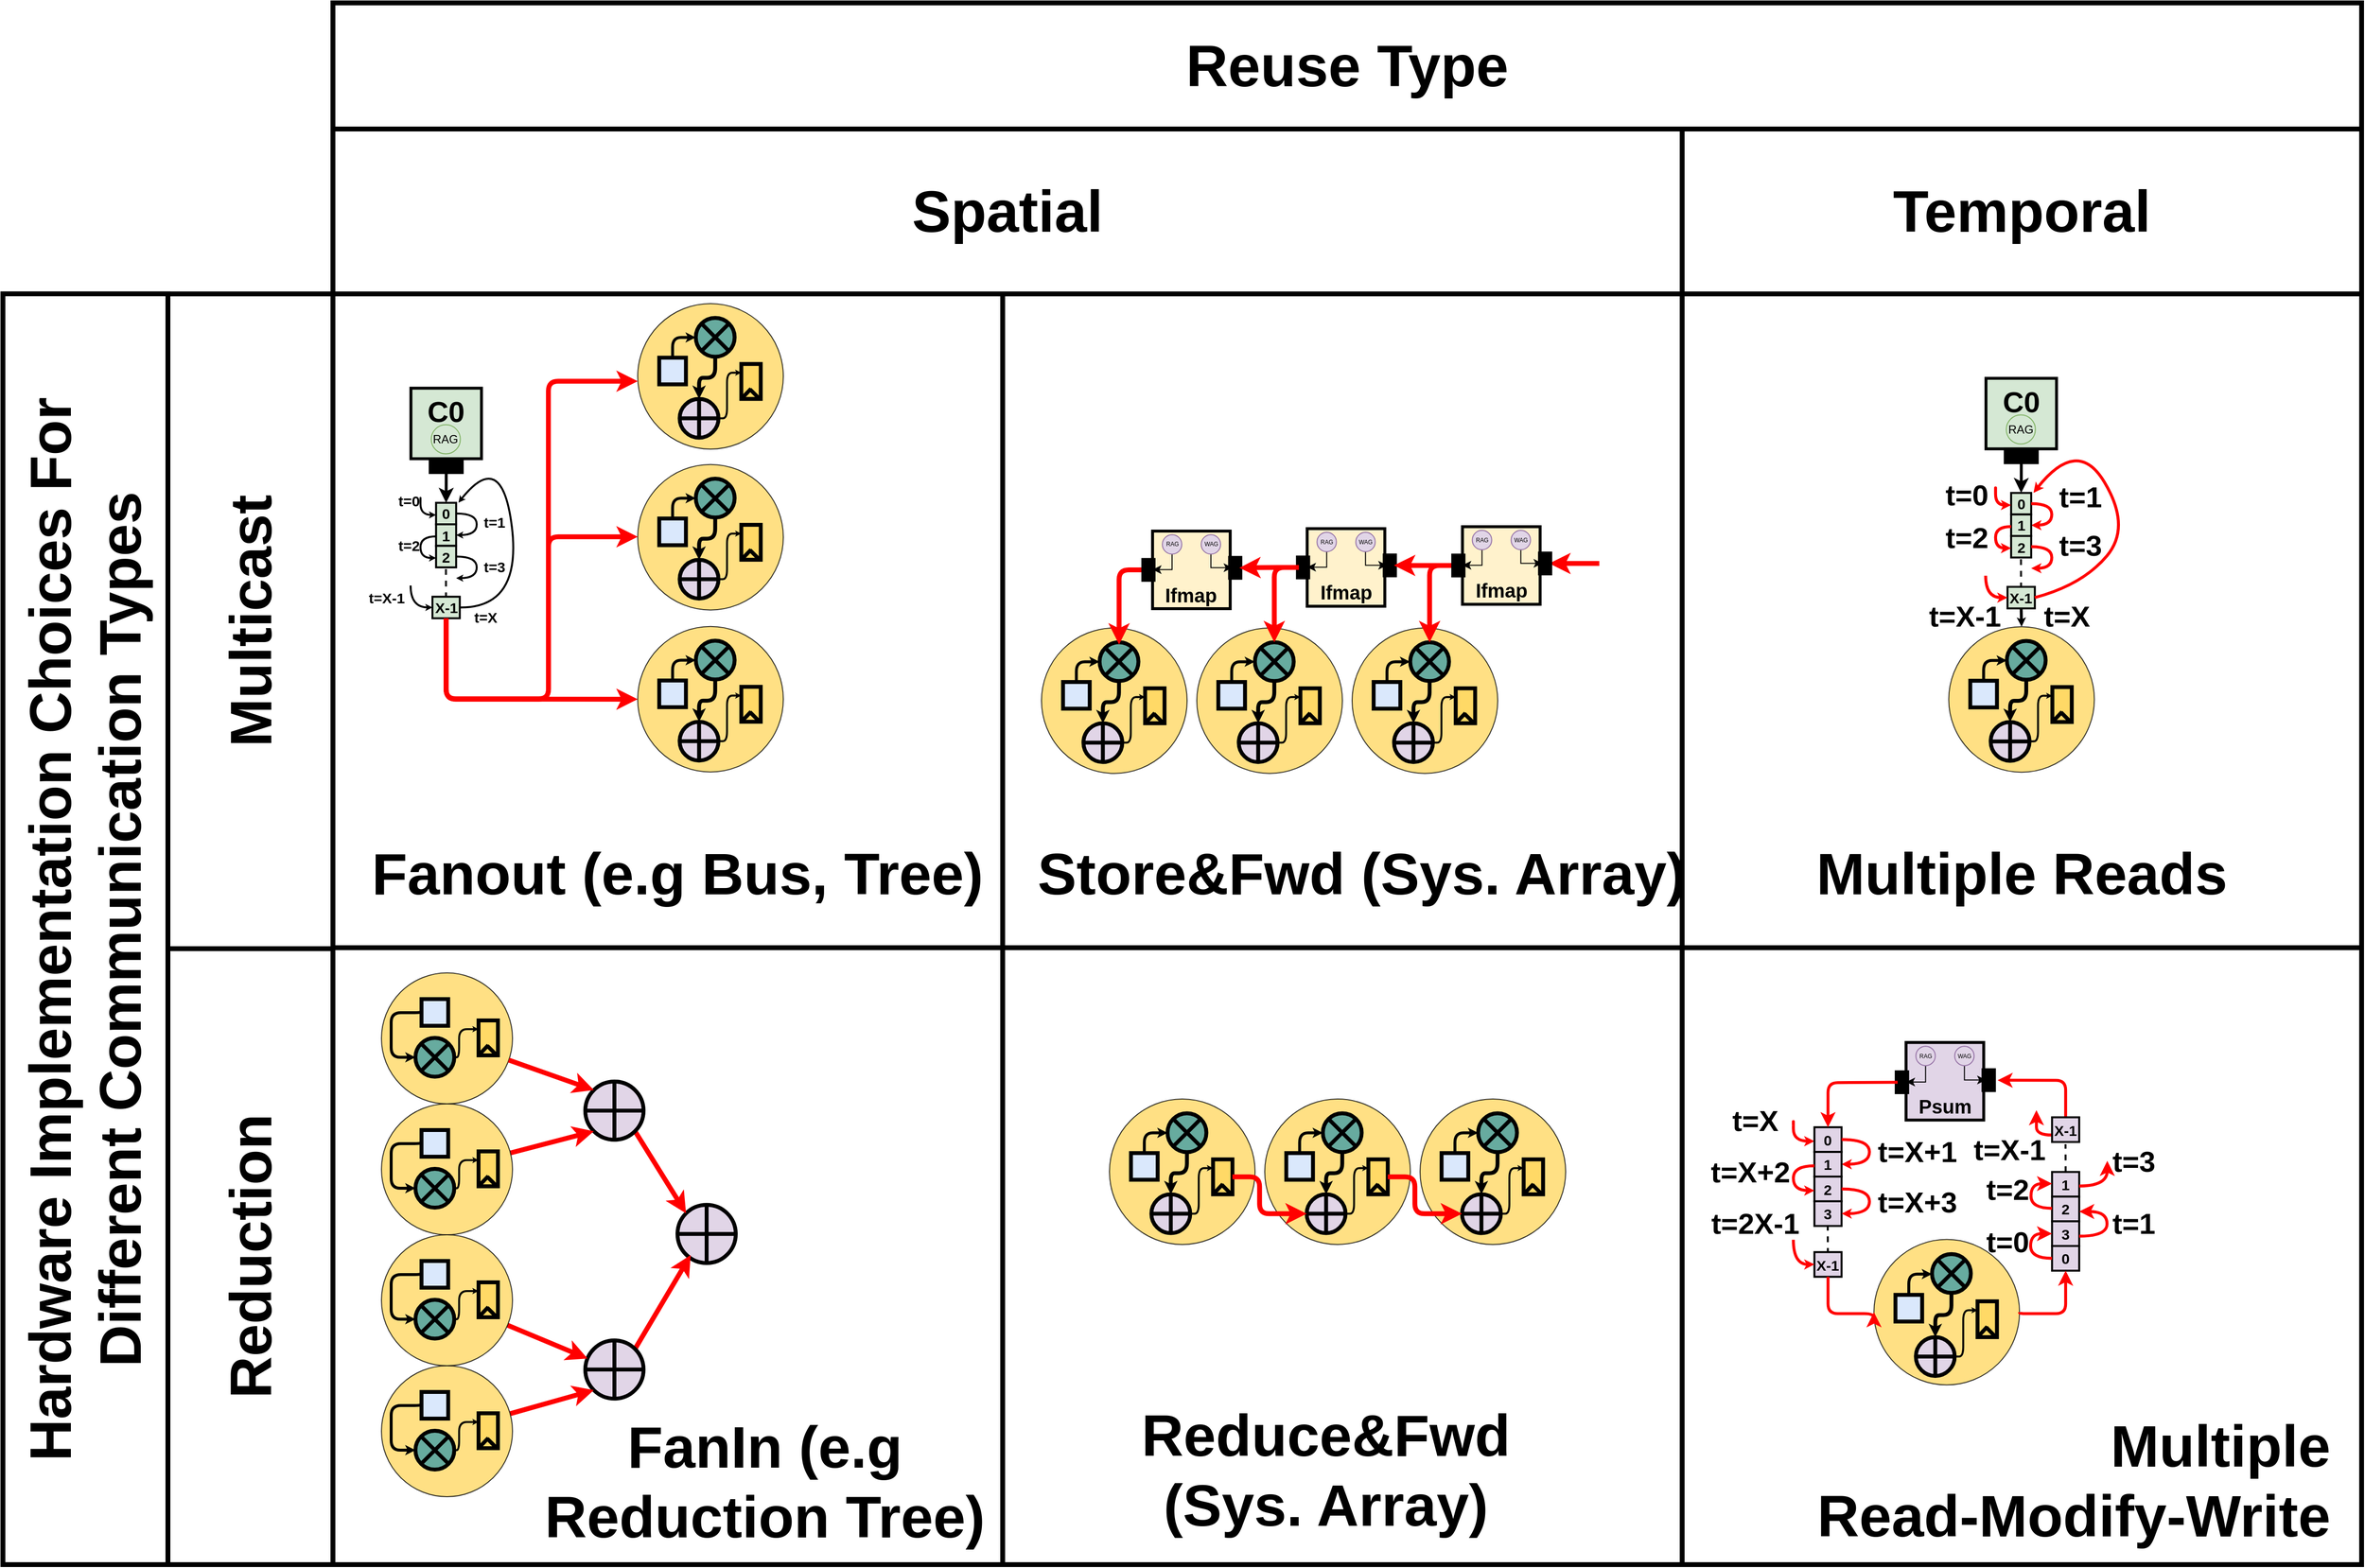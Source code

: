 <mxfile>
    <diagram id="Bxsv_AXu6MHXlV-1nLFD" name="Page-1">
        <mxGraphModel dx="1847" dy="3971" grid="1" gridSize="10" guides="1" tooltips="1" connect="1" arrows="1" fold="1" page="1" pageScale="1" pageWidth="850" pageHeight="1100" math="0" shadow="0">
            <root>
                <mxCell id="0"/>
                <mxCell id="1" parent="0"/>
                <mxCell id="690" value="" style="shape=table;html=1;whiteSpace=wrap;startSize=0;container=1;collapsible=0;childLayout=tableLayout;fontSize=20;strokeColor=#000000;verticalAlign=bottom;fillColor=none;strokeWidth=5;movable=1;resizable=1;rotatable=1;deletable=1;editable=1;connectable=1;" parent="1" vertex="1">
                    <mxGeometry x="4670" y="-540" width="2090" height="1310" as="geometry"/>
                </mxCell>
                <mxCell id="695" value="" style="shape=partialRectangle;html=1;whiteSpace=wrap;collapsible=0;dropTarget=0;pointerEvents=0;fillColor=none;top=0;left=0;bottom=0;right=0;points=[[0,0.5],[1,0.5]];portConstraint=eastwest;" parent="690" vertex="1">
                    <mxGeometry width="2090" height="674" as="geometry"/>
                </mxCell>
                <mxCell id="696" value="" style="shape=partialRectangle;html=1;whiteSpace=wrap;connectable=0;fillColor=none;top=0;left=0;bottom=0;right=0;overflow=hidden;pointerEvents=1;" parent="695" vertex="1">
                    <mxGeometry width="690" height="674" as="geometry"/>
                </mxCell>
                <mxCell id="697" value="" style="shape=partialRectangle;html=1;whiteSpace=wrap;connectable=0;fillColor=none;top=0;left=0;bottom=0;right=0;overflow=hidden;pointerEvents=1;" parent="695" vertex="1">
                    <mxGeometry x="690" width="700" height="674" as="geometry"/>
                </mxCell>
                <mxCell id="728" style="shape=partialRectangle;html=1;whiteSpace=wrap;connectable=0;fillColor=none;top=0;left=0;bottom=0;right=0;overflow=hidden;pointerEvents=1;" vertex="1" parent="695">
                    <mxGeometry x="1390" width="700" height="674" as="geometry"/>
                </mxCell>
                <mxCell id="691" value="" style="shape=partialRectangle;html=1;whiteSpace=wrap;collapsible=0;dropTarget=0;pointerEvents=0;fillColor=none;top=0;left=0;bottom=0;right=0;points=[[0,0.5],[1,0.5]];portConstraint=eastwest;" parent="690" vertex="1">
                    <mxGeometry y="674" width="2090" height="636" as="geometry"/>
                </mxCell>
                <mxCell id="692" value="" style="shape=partialRectangle;html=1;whiteSpace=wrap;connectable=0;fillColor=none;top=0;left=0;bottom=0;right=0;overflow=hidden;pointerEvents=1;" parent="691" vertex="1">
                    <mxGeometry width="690" height="636" as="geometry"/>
                </mxCell>
                <mxCell id="693" value="" style="shape=partialRectangle;html=1;whiteSpace=wrap;connectable=0;fillColor=none;top=0;left=0;bottom=0;right=0;overflow=hidden;pointerEvents=1;" parent="691" vertex="1">
                    <mxGeometry x="690" width="700" height="636" as="geometry"/>
                </mxCell>
                <mxCell id="729" style="shape=partialRectangle;html=1;whiteSpace=wrap;connectable=0;fillColor=none;top=0;left=0;bottom=0;right=0;overflow=hidden;pointerEvents=1;" vertex="1" parent="691">
                    <mxGeometry x="1390" width="700" height="636" as="geometry"/>
                </mxCell>
                <mxCell id="725" value="Hardware Implementation Choices For Different Communication Types" style="rounded=0;whiteSpace=wrap;html=1;fontSize=60;strokeColor=#000000;strokeWidth=5;fillColor=none;verticalAlign=middle;fontStyle=1;horizontal=0;" parent="1" vertex="1">
                    <mxGeometry x="4330" y="-540.1" width="170" height="1310.1" as="geometry"/>
                </mxCell>
                <mxCell id="726" value="&lt;span style=&quot;font-size: 60px;&quot;&gt;Reuse Type&lt;/span&gt;" style="rounded=0;whiteSpace=wrap;html=1;fontSize=60;strokeColor=#000000;strokeWidth=5;fillColor=none;verticalAlign=middle;fontStyle=1" parent="1" vertex="1">
                    <mxGeometry x="4670" y="-840" width="2090" height="130" as="geometry"/>
                </mxCell>
                <mxCell id="1woVSW_QeIxlfaoUP5wK-726" value="Multicast" style="rounded=0;whiteSpace=wrap;html=1;fontSize=60;strokeColor=#000000;strokeWidth=5;fillColor=none;verticalAlign=middle;fontStyle=1;horizontal=0;labelBorderColor=none;" parent="1" vertex="1">
                    <mxGeometry x="4500" y="-540" width="170" height="675" as="geometry"/>
                </mxCell>
                <mxCell id="1woVSW_QeIxlfaoUP5wK-728" value="&lt;font style=&quot;font-size: 60px&quot;&gt;&lt;b&gt;Fanout (e.g Bus, Tree)&lt;/b&gt;&lt;/font&gt;" style="text;html=1;strokeColor=none;fillColor=none;align=center;verticalAlign=middle;whiteSpace=wrap;rounded=0;fontSize=50;" parent="1" vertex="1">
                    <mxGeometry x="4685" y="20" width="680" height="75" as="geometry"/>
                </mxCell>
                <mxCell id="198" value="" style="ellipse;whiteSpace=wrap;html=1;aspect=fixed;fontSize=30;strokeColor=#000000;fillColor=#FFD966;opacity=80;" parent="1" vertex="1">
                    <mxGeometry x="4984" y="-530" width="150" height="150" as="geometry"/>
                </mxCell>
                <mxCell id="199" value="" style="ellipse;whiteSpace=wrap;html=1;aspect=fixed;fillColor=#67AB9F;strokeWidth=4;strokeColor=#000000;" parent="1" vertex="1">
                    <mxGeometry x="5043.84" y="-515.26" width="40" height="40" as="geometry"/>
                </mxCell>
                <mxCell id="200" value="" style="endArrow=none;html=1;rounded=0;strokeColor=#000000;strokeWidth=4;exitX=0;exitY=0;exitDx=0;exitDy=0;entryX=1;entryY=1;entryDx=0;entryDy=0;" parent="1" source="199" target="199" edge="1">
                    <mxGeometry x="4700" y="-530" width="50" height="50" as="geometry">
                        <mxPoint x="5059.62" y="-483.51" as="sourcePoint"/>
                        <mxPoint x="5084.62" y="-514.76" as="targetPoint"/>
                    </mxGeometry>
                </mxCell>
                <mxCell id="201" value="" style="endArrow=none;html=1;rounded=0;strokeColor=#000000;strokeWidth=4;exitX=0;exitY=1;exitDx=0;exitDy=0;entryX=1;entryY=0;entryDx=0;entryDy=0;" parent="1" source="199" target="199" edge="1">
                    <mxGeometry x="4700" y="-530" width="50" height="50" as="geometry">
                        <mxPoint x="5015.478" y="-538.688" as="sourcePoint"/>
                        <mxPoint x="5043.931" y="-503.547" as="targetPoint"/>
                    </mxGeometry>
                </mxCell>
                <mxCell id="202" style="edgeStyle=orthogonalEdgeStyle;jumpStyle=none;jumpSize=6;orthogonalLoop=1;jettySize=auto;html=1;entryX=0;entryY=0.5;entryDx=0;entryDy=0;startArrow=none;startFill=0;endArrow=classic;endFill=1;startSize=1;endSize=1;strokeColor=#000000;strokeWidth=3;rounded=1;exitX=0.5;exitY=0;exitDx=0;exitDy=0;" parent="1" source="216" target="199" edge="1">
                    <mxGeometry x="4700" y="-530" as="geometry">
                        <Array as="points">
                            <mxPoint x="5020.21" y="-495.17"/>
                            <mxPoint x="5044.21" y="-495.17"/>
                        </Array>
                    </mxGeometry>
                </mxCell>
                <mxCell id="203" value="" style="ellipse;whiteSpace=wrap;html=1;aspect=fixed;fillColor=#e1d5e7;strokeColor=#000000;strokeWidth=4;" parent="1" vertex="1">
                    <mxGeometry x="5027.21" y="-431.75" width="40" height="40" as="geometry"/>
                </mxCell>
                <mxCell id="204" value="" style="endArrow=none;html=1;rounded=0;strokeColor=#000000;entryX=0.5;entryY=0;entryDx=0;entryDy=0;exitX=0.5;exitY=1;exitDx=0;exitDy=0;strokeWidth=4;" parent="1" source="203" target="203" edge="1">
                    <mxGeometry x="4700" y="-530" width="50" height="50" as="geometry">
                        <mxPoint x="5054.62" y="-468.76" as="sourcePoint"/>
                        <mxPoint x="5104.62" y="-518.76" as="targetPoint"/>
                    </mxGeometry>
                </mxCell>
                <mxCell id="205" style="edgeStyle=orthogonalEdgeStyle;rounded=1;jumpStyle=none;jumpSize=6;orthogonalLoop=1;jettySize=auto;html=1;entryX=0.5;entryY=0;entryDx=0;entryDy=0;startArrow=none;startFill=0;endArrow=classic;endFill=1;startSize=1;endSize=1;strokeColor=#000000;strokeWidth=4;" parent="1" source="199" target="203" edge="1">
                    <mxGeometry x="4700" y="-530" as="geometry"/>
                </mxCell>
                <mxCell id="206" value="" style="endArrow=none;html=1;rounded=0;strokeColor=#000000;entryX=0;entryY=0.5;entryDx=0;entryDy=0;exitX=1;exitY=0.5;exitDx=0;exitDy=0;strokeWidth=4;" parent="1" source="203" target="203" edge="1">
                    <mxGeometry x="4700" y="-530" width="50" height="50" as="geometry">
                        <mxPoint x="5104.62" y="-568.76" as="sourcePoint"/>
                        <mxPoint x="5104.62" y="-628.76" as="targetPoint"/>
                    </mxGeometry>
                </mxCell>
                <mxCell id="208" value="" style="rounded=0;whiteSpace=wrap;html=1;glass=0;strokeColor=#000000;strokeWidth=4;fillColor=#FFD966;" parent="1" vertex="1">
                    <mxGeometry x="5090.73" y="-467.75" width="20" height="36" as="geometry"/>
                </mxCell>
                <mxCell id="209" value="" style="endArrow=none;html=1;rounded=0;startSize=1;endSize=1;strokeColor=#000000;strokeWidth=4;jumpStyle=none;jumpSize=6;" parent="1" edge="1">
                    <mxGeometry x="4700" y="-530" width="50" height="50" as="geometry">
                        <mxPoint x="5090.73" y="-431.75" as="sourcePoint"/>
                        <mxPoint x="5100.73" y="-442.25" as="targetPoint"/>
                    </mxGeometry>
                </mxCell>
                <mxCell id="210" value="" style="endArrow=none;html=1;rounded=0;startSize=1;endSize=1;strokeColor=#000000;strokeWidth=4;jumpStyle=none;jumpSize=6;" parent="1" edge="1">
                    <mxGeometry x="4700" y="-530" width="50" height="50" as="geometry">
                        <mxPoint x="5099.59" y="-441.75" as="sourcePoint"/>
                        <mxPoint x="5109.59" y="-431.75" as="targetPoint"/>
                    </mxGeometry>
                </mxCell>
                <mxCell id="213" style="edgeStyle=orthogonalEdgeStyle;orthogonalLoop=1;jettySize=auto;html=1;entryX=0;entryY=0.25;entryDx=0;entryDy=0;fontSize=12;fontColor=#000000;strokeWidth=2;endSize=0;rounded=1;fillColor=#f8cecc;exitX=1;exitY=0.5;exitDx=0;exitDy=0;" parent="1" source="203" target="208" edge="1">
                    <mxGeometry x="4700" y="-530" as="geometry">
                        <Array as="points">
                            <mxPoint x="5076" y="-412"/>
                            <mxPoint x="5076" y="-459"/>
                        </Array>
                        <mxPoint x="5110.715" y="-438.013" as="sourcePoint"/>
                    </mxGeometry>
                </mxCell>
                <mxCell id="216" value="" style="whiteSpace=wrap;html=1;aspect=fixed;fillColor=#dae8fc;strokeColor=#000000;strokeWidth=4;" parent="1" vertex="1">
                    <mxGeometry x="5006.17" y="-474.26" width="27.5" height="27.5" as="geometry"/>
                </mxCell>
                <mxCell id="217" value="C0" style="whiteSpace=wrap;html=1;aspect=fixed;fillColor=#d5e8d4;strokeColor=#000000;strokeWidth=3;fontSize=30;fontStyle=1;verticalAlign=top;" parent="1" vertex="1">
                    <mxGeometry x="4750.34" y="-442.8" width="72.7" height="72.7" as="geometry"/>
                </mxCell>
                <mxCell id="219" value="" style="rounded=0;whiteSpace=wrap;html=1;fontSize=50;fontColor=#000000;strokeColor=#000000;strokeWidth=6;fillColor=#000000;" parent="1" vertex="1">
                    <mxGeometry x="4771.69" y="-368.35" width="30" height="11" as="geometry"/>
                </mxCell>
                <mxCell id="220" value="RAG" style="ellipse;whiteSpace=wrap;html=1;aspect=fixed;sketch=0;fillColor=#d5e8d4;strokeColor=#82b366;" parent="1" vertex="1">
                    <mxGeometry x="4771.29" y="-405.1" width="30" height="30" as="geometry"/>
                </mxCell>
                <mxCell id="221" value="0" style="rounded=0;whiteSpace=wrap;html=1;fontSize=15;strokeWidth=2;fontStyle=1;fillColor=#d5e8d4;strokeColor=#000000;" parent="1" vertex="1">
                    <mxGeometry x="4776.25" y="-324.66" width="20.692" height="22.195" as="geometry"/>
                </mxCell>
                <mxCell id="218" style="edgeStyle=orthogonalEdgeStyle;rounded=1;html=1;entryX=0.5;entryY=0;entryDx=0;entryDy=0;fontSize=30;startArrow=none;startFill=0;endArrow=classic;endFill=1;strokeColor=#000000;strokeWidth=3;verticalAlign=middle;" parent="1" source="219" target="221" edge="1">
                    <mxGeometry x="4700" y="-530" as="geometry"/>
                </mxCell>
                <mxCell id="222" style="edgeStyle=orthogonalEdgeStyle;curved=1;orthogonalLoop=1;jettySize=auto;html=1;entryX=1;entryY=0.5;entryDx=0;entryDy=0;fontSize=12;endSize=1;strokeWidth=2;" parent="1" edge="1">
                    <mxGeometry x="4722.42" y="-341.6" as="geometry">
                        <mxPoint x="4796.941" y="-313.6" as="sourcePoint"/>
                        <mxPoint x="4796.941" y="-291.389" as="targetPoint"/>
                        <Array as="points">
                            <mxPoint x="4818.15" y="-313.929"/>
                            <mxPoint x="4818.15" y="-291.733"/>
                        </Array>
                    </mxGeometry>
                </mxCell>
                <mxCell id="223" value="1" style="rounded=0;whiteSpace=wrap;html=1;fontSize=15;strokeWidth=2;fontStyle=1;fillColor=#d5e8d4;strokeColor=#000000;" parent="1" vertex="1">
                    <mxGeometry x="4776.25" y="-302.465" width="20.692" height="22.195" as="geometry"/>
                </mxCell>
                <mxCell id="224" value="2" style="rounded=0;whiteSpace=wrap;html=1;fontSize=15;strokeWidth=2;fontStyle=1;fillColor=#d5e8d4;strokeColor=#000000;" parent="1" vertex="1">
                    <mxGeometry x="4776.25" y="-280.269" width="20.692" height="22.195" as="geometry"/>
                </mxCell>
                <mxCell id="225" style="edgeStyle=orthogonalEdgeStyle;curved=1;orthogonalLoop=1;jettySize=auto;html=1;entryX=0;entryY=0.5;entryDx=0;entryDy=0;fontSize=12;strokeWidth=2;endSize=1;" parent="1" edge="1">
                    <mxGeometry x="4722.42" y="-341.6" as="geometry">
                        <mxPoint x="4760.214" y="-326.114" as="sourcePoint"/>
                        <mxPoint x="4776.25" y="-312.131" as="targetPoint"/>
                        <Array as="points">
                            <mxPoint x="4760.214" y="-334.67"/>
                            <mxPoint x="4760.214" y="-312.475"/>
                        </Array>
                    </mxGeometry>
                </mxCell>
                <mxCell id="226" style="edgeStyle=orthogonalEdgeStyle;curved=1;orthogonalLoop=1;jettySize=auto;html=1;entryX=0;entryY=0.5;entryDx=0;entryDy=0;fontSize=12;strokeWidth=2;endSize=1;" parent="1" edge="1">
                    <mxGeometry x="4722.42" y="-341.6" as="geometry">
                        <mxPoint x="4776.25" y="-289.94" as="sourcePoint"/>
                        <mxPoint x="4776.25" y="-267.729" as="targetPoint"/>
                        <Array as="points">
                            <mxPoint x="4760.214" y="-290.268"/>
                            <mxPoint x="4760.214" y="-268.073"/>
                        </Array>
                    </mxGeometry>
                </mxCell>
                <mxCell id="227" style="edgeStyle=orthogonalEdgeStyle;curved=1;orthogonalLoop=1;jettySize=auto;html=1;entryX=1;entryY=0.5;entryDx=0;entryDy=0;fontSize=12;endSize=1;strokeWidth=2;" parent="1" edge="1">
                    <mxGeometry x="4722.42" y="-341.6" as="geometry">
                        <mxPoint x="4796.941" y="-269.198" as="sourcePoint"/>
                        <mxPoint x="4796.941" y="-246.988" as="targetPoint"/>
                        <Array as="points">
                            <mxPoint x="4818.15" y="-269.527"/>
                            <mxPoint x="4818.15" y="-247.332"/>
                        </Array>
                    </mxGeometry>
                </mxCell>
                <mxCell id="228" value="t=1" style="text;html=1;align=center;verticalAlign=middle;resizable=0;points=[];autosize=1;strokeColor=none;fillColor=none;fontSize=15;fontStyle=1" parent="1" vertex="1">
                    <mxGeometry x="4816.429" y="-314.813" width="40" height="20" as="geometry"/>
                </mxCell>
                <mxCell id="229" value="t=2" style="text;html=1;align=center;verticalAlign=middle;resizable=0;points=[];autosize=1;strokeColor=none;fillColor=none;fontSize=15;fontStyle=1" parent="1" vertex="1">
                    <mxGeometry x="4727.593" y="-290.706" width="40" height="20" as="geometry"/>
                </mxCell>
                <mxCell id="230" value="" style="endArrow=none;dashed=1;html=1;fontSize=15;endSize=1;strokeWidth=2;curved=1;fontStyle=1" parent="1" edge="1">
                    <mxGeometry x="4722.42" y="-487.45" width="50" height="50" as="geometry">
                        <mxPoint x="4786.502" y="-226.362" as="sourcePoint"/>
                        <mxPoint x="4786.42" y="-258.07" as="targetPoint"/>
                    </mxGeometry>
                </mxCell>
                <mxCell id="231" value="t=3" style="text;html=1;align=center;verticalAlign=middle;resizable=0;points=[];autosize=1;strokeColor=none;fillColor=none;fontSize=15;fontStyle=1" parent="1" vertex="1">
                    <mxGeometry x="4816.429" y="-269.355" width="40" height="20" as="geometry"/>
                </mxCell>
                <mxCell id="270" style="edgeStyle=orthogonalEdgeStyle;rounded=1;html=1;entryX=0;entryY=0.5;entryDx=0;entryDy=0;fontSize=30;startArrow=none;startFill=0;endArrow=classic;endFill=1;strokeWidth=5;verticalAlign=middle;exitX=0.5;exitY=1;exitDx=0;exitDy=0;strokeColor=#FF0000;" parent="1" source="232" edge="1">
                    <mxGeometry x="4700" y="-530" as="geometry">
                        <mxPoint x="4786.6" y="-200.62" as="sourcePoint"/>
                        <mxPoint x="4984" y="-450.0" as="targetPoint"/>
                        <Array as="points">
                            <mxPoint x="4787" y="-122.18"/>
                            <mxPoint x="4892" y="-122.18"/>
                            <mxPoint x="4892" y="-450.18"/>
                        </Array>
                    </mxGeometry>
                </mxCell>
                <mxCell id="232" value="X-1" style="rounded=0;whiteSpace=wrap;html=1;fontSize=15;strokeWidth=2;fontStyle=1;fillColor=#d5e8d4;strokeColor=#000000;" parent="1" vertex="1">
                    <mxGeometry x="4772.52" y="-227.82" width="28.17" height="22.2" as="geometry"/>
                </mxCell>
                <mxCell id="233" style="edgeStyle=orthogonalEdgeStyle;curved=1;orthogonalLoop=1;jettySize=auto;html=1;fontSize=12;strokeWidth=2;endSize=1;entryX=0;entryY=0.5;entryDx=0;entryDy=0;" parent="1" target="232" edge="1">
                    <mxGeometry x="4722.42" y="-487.45" as="geometry">
                        <mxPoint x="4750" y="-239.35" as="sourcePoint"/>
                        <mxPoint x="4732.539" y="-205.62" as="targetPoint"/>
                        <Array as="points">
                            <mxPoint x="4750" y="-216.35"/>
                        </Array>
                    </mxGeometry>
                </mxCell>
                <mxCell id="234" value="" style="endArrow=classic;html=1;fontSize=12;endSize=1;strokeWidth=2;curved=1;exitX=1;exitY=0.5;exitDx=0;exitDy=0;entryX=1.114;entryY=-0.002;entryDx=0;entryDy=0;entryPerimeter=0;" parent="1" source="232" target="221" edge="1">
                    <mxGeometry x="1494.42" y="27.78" width="50" height="50" as="geometry">
                        <mxPoint x="4861.996" y="-126.356" as="sourcePoint"/>
                        <mxPoint x="4913.725" y="-181.844" as="targetPoint"/>
                        <Array as="points">
                            <mxPoint x="4864.42" y="-216.22"/>
                            <mxPoint x="4844.42" y="-382.22"/>
                        </Array>
                    </mxGeometry>
                </mxCell>
                <mxCell id="235" value="t=X" style="text;html=1;align=center;verticalAlign=middle;resizable=0;points=[];autosize=1;strokeColor=none;fillColor=none;fontSize=15;fontStyle=1" parent="1" vertex="1">
                    <mxGeometry x="4806.702" y="-217.18" width="40" height="20" as="geometry"/>
                </mxCell>
                <mxCell id="236" value="t=0" style="text;html=1;align=center;verticalAlign=middle;resizable=0;points=[];autosize=1;strokeColor=none;fillColor=none;fontSize=15;fontStyle=1" parent="1" vertex="1">
                    <mxGeometry x="4727.593" y="-336.529" width="40" height="20" as="geometry"/>
                </mxCell>
                <mxCell id="237" value="t=X-1" style="text;html=1;align=center;verticalAlign=middle;resizable=0;points=[];autosize=1;strokeColor=none;fillColor=none;fontSize=15;fontStyle=1" parent="1" vertex="1">
                    <mxGeometry x="4700" y="-237.182" width="50" height="20" as="geometry"/>
                </mxCell>
                <mxCell id="239" value="" style="ellipse;whiteSpace=wrap;html=1;aspect=fixed;fontSize=30;strokeColor=#000000;fillColor=#FFD966;opacity=80;" parent="1" vertex="1">
                    <mxGeometry x="4984" y="-364.18" width="150" height="150" as="geometry"/>
                </mxCell>
                <mxCell id="268" style="edgeStyle=orthogonalEdgeStyle;rounded=1;html=1;fontSize=30;startArrow=none;startFill=0;endArrow=classic;endFill=1;strokeWidth=5;verticalAlign=middle;exitX=0.5;exitY=1;exitDx=0;exitDy=0;entryX=0;entryY=0.5;entryDx=0;entryDy=0;strokeColor=#FF0000;" parent="1" source="232" target="239" edge="1">
                    <mxGeometry x="4700" y="-530" as="geometry">
                        <mxPoint x="4786.605" y="-200.62" as="sourcePoint"/>
                        <mxPoint x="4984" y="-277.18" as="targetPoint"/>
                        <Array as="points">
                            <mxPoint x="4786.17" y="-122.59"/>
                            <mxPoint x="4892.17" y="-122.59"/>
                            <mxPoint x="4892.17" y="-289.59"/>
                            <mxPoint x="4984.17" y="-289.59"/>
                        </Array>
                    </mxGeometry>
                </mxCell>
                <mxCell id="240" value="" style="ellipse;whiteSpace=wrap;html=1;aspect=fixed;fillColor=#67AB9F;strokeWidth=4;strokeColor=#000000;" parent="1" vertex="1">
                    <mxGeometry x="5043.84" y="-349.44" width="40" height="40" as="geometry"/>
                </mxCell>
                <mxCell id="241" value="" style="endArrow=none;html=1;rounded=0;strokeColor=#000000;strokeWidth=4;exitX=0;exitY=0;exitDx=0;exitDy=0;entryX=1;entryY=1;entryDx=0;entryDy=0;" parent="1" source="240" target="240" edge="1">
                    <mxGeometry x="4700" y="-530" width="50" height="50" as="geometry">
                        <mxPoint x="5059.62" y="-317.69" as="sourcePoint"/>
                        <mxPoint x="5084.62" y="-348.94" as="targetPoint"/>
                    </mxGeometry>
                </mxCell>
                <mxCell id="242" value="" style="endArrow=none;html=1;rounded=0;strokeColor=#000000;strokeWidth=4;exitX=0;exitY=1;exitDx=0;exitDy=0;entryX=1;entryY=0;entryDx=0;entryDy=0;" parent="1" source="240" target="240" edge="1">
                    <mxGeometry x="4700" y="-530" width="50" height="50" as="geometry">
                        <mxPoint x="5015.478" y="-372.868" as="sourcePoint"/>
                        <mxPoint x="5043.931" y="-337.727" as="targetPoint"/>
                    </mxGeometry>
                </mxCell>
                <mxCell id="243" style="edgeStyle=orthogonalEdgeStyle;jumpStyle=none;jumpSize=6;orthogonalLoop=1;jettySize=auto;html=1;entryX=0;entryY=0.5;entryDx=0;entryDy=0;startArrow=none;startFill=0;endArrow=classic;endFill=1;startSize=1;endSize=1;strokeColor=#000000;strokeWidth=3;rounded=1;exitX=0.5;exitY=0;exitDx=0;exitDy=0;" parent="1" source="252" target="240" edge="1">
                    <mxGeometry x="4700" y="-530" as="geometry">
                        <Array as="points">
                            <mxPoint x="5020.21" y="-329.35"/>
                            <mxPoint x="5044.21" y="-329.35"/>
                        </Array>
                    </mxGeometry>
                </mxCell>
                <mxCell id="244" value="" style="ellipse;whiteSpace=wrap;html=1;aspect=fixed;fillColor=#e1d5e7;strokeColor=#000000;strokeWidth=4;" parent="1" vertex="1">
                    <mxGeometry x="5027.21" y="-265.93" width="40" height="40" as="geometry"/>
                </mxCell>
                <mxCell id="245" value="" style="endArrow=none;html=1;rounded=0;strokeColor=#000000;entryX=0.5;entryY=0;entryDx=0;entryDy=0;exitX=0.5;exitY=1;exitDx=0;exitDy=0;strokeWidth=4;" parent="1" source="244" target="244" edge="1">
                    <mxGeometry x="4700" y="-530" width="50" height="50" as="geometry">
                        <mxPoint x="5054.62" y="-302.94" as="sourcePoint"/>
                        <mxPoint x="5104.62" y="-352.94" as="targetPoint"/>
                    </mxGeometry>
                </mxCell>
                <mxCell id="246" style="edgeStyle=orthogonalEdgeStyle;rounded=1;jumpStyle=none;jumpSize=6;orthogonalLoop=1;jettySize=auto;html=1;entryX=0.5;entryY=0;entryDx=0;entryDy=0;startArrow=none;startFill=0;endArrow=classic;endFill=1;startSize=1;endSize=1;strokeColor=#000000;strokeWidth=4;" parent="1" source="240" target="244" edge="1">
                    <mxGeometry x="4700" y="-530" as="geometry"/>
                </mxCell>
                <mxCell id="247" value="" style="endArrow=none;html=1;rounded=0;strokeColor=#000000;entryX=0;entryY=0.5;entryDx=0;entryDy=0;exitX=1;exitY=0.5;exitDx=0;exitDy=0;strokeWidth=4;" parent="1" source="244" target="244" edge="1">
                    <mxGeometry x="4700" y="-530" width="50" height="50" as="geometry">
                        <mxPoint x="5104.62" y="-402.94" as="sourcePoint"/>
                        <mxPoint x="5104.62" y="-462.94" as="targetPoint"/>
                    </mxGeometry>
                </mxCell>
                <mxCell id="248" value="" style="rounded=0;whiteSpace=wrap;html=1;glass=0;strokeColor=#000000;strokeWidth=4;fillColor=#FFD966;" parent="1" vertex="1">
                    <mxGeometry x="5090.73" y="-301.93" width="20" height="36" as="geometry"/>
                </mxCell>
                <mxCell id="249" value="" style="endArrow=none;html=1;rounded=0;startSize=1;endSize=1;strokeColor=#000000;strokeWidth=4;jumpStyle=none;jumpSize=6;" parent="1" edge="1">
                    <mxGeometry x="4700" y="-530" width="50" height="50" as="geometry">
                        <mxPoint x="5090.73" y="-265.93" as="sourcePoint"/>
                        <mxPoint x="5100.73" y="-276.43" as="targetPoint"/>
                    </mxGeometry>
                </mxCell>
                <mxCell id="250" value="" style="endArrow=none;html=1;rounded=0;startSize=1;endSize=1;strokeColor=#000000;strokeWidth=4;jumpStyle=none;jumpSize=6;" parent="1" edge="1">
                    <mxGeometry x="4700" y="-530" width="50" height="50" as="geometry">
                        <mxPoint x="5099.59" y="-275.93" as="sourcePoint"/>
                        <mxPoint x="5109.59" y="-265.93" as="targetPoint"/>
                    </mxGeometry>
                </mxCell>
                <mxCell id="251" style="edgeStyle=orthogonalEdgeStyle;orthogonalLoop=1;jettySize=auto;html=1;entryX=0;entryY=0.25;entryDx=0;entryDy=0;fontSize=12;fontColor=#000000;strokeWidth=2;endSize=0;rounded=1;fillColor=#f8cecc;exitX=1;exitY=0.5;exitDx=0;exitDy=0;" parent="1" source="244" target="248" edge="1">
                    <mxGeometry x="4700" y="-530" as="geometry">
                        <Array as="points">
                            <mxPoint x="5076" y="-246.18"/>
                            <mxPoint x="5076" y="-293.18"/>
                        </Array>
                        <mxPoint x="5110.715" y="-272.193" as="sourcePoint"/>
                    </mxGeometry>
                </mxCell>
                <mxCell id="252" value="" style="whiteSpace=wrap;html=1;aspect=fixed;fillColor=#dae8fc;strokeColor=#000000;strokeWidth=4;" parent="1" vertex="1">
                    <mxGeometry x="5006.17" y="-308.44" width="27.5" height="27.5" as="geometry"/>
                </mxCell>
                <mxCell id="253" value="" style="ellipse;whiteSpace=wrap;html=1;aspect=fixed;fontSize=30;strokeColor=#000000;fillColor=#FFD966;opacity=80;" parent="1" vertex="1">
                    <mxGeometry x="4984" y="-197.18" width="150" height="150" as="geometry"/>
                </mxCell>
                <mxCell id="254" value="" style="ellipse;whiteSpace=wrap;html=1;aspect=fixed;fillColor=#67AB9F;strokeWidth=4;strokeColor=#000000;" parent="1" vertex="1">
                    <mxGeometry x="5043.84" y="-182.44" width="40" height="40" as="geometry"/>
                </mxCell>
                <mxCell id="255" value="" style="endArrow=none;html=1;rounded=0;strokeColor=#000000;strokeWidth=4;exitX=0;exitY=0;exitDx=0;exitDy=0;entryX=1;entryY=1;entryDx=0;entryDy=0;" parent="1" source="254" target="254" edge="1">
                    <mxGeometry x="4700" y="-530" width="50" height="50" as="geometry">
                        <mxPoint x="5059.62" y="-150.69" as="sourcePoint"/>
                        <mxPoint x="5084.62" y="-181.94" as="targetPoint"/>
                    </mxGeometry>
                </mxCell>
                <mxCell id="256" value="" style="endArrow=none;html=1;rounded=0;strokeColor=#000000;strokeWidth=4;exitX=0;exitY=1;exitDx=0;exitDy=0;entryX=1;entryY=0;entryDx=0;entryDy=0;" parent="1" source="254" target="254" edge="1">
                    <mxGeometry x="4700" y="-530" width="50" height="50" as="geometry">
                        <mxPoint x="5015.478" y="-205.868" as="sourcePoint"/>
                        <mxPoint x="5043.931" y="-170.727" as="targetPoint"/>
                    </mxGeometry>
                </mxCell>
                <mxCell id="257" style="edgeStyle=orthogonalEdgeStyle;jumpStyle=none;jumpSize=6;orthogonalLoop=1;jettySize=auto;html=1;entryX=0;entryY=0.5;entryDx=0;entryDy=0;startArrow=none;startFill=0;endArrow=classic;endFill=1;startSize=1;endSize=1;strokeColor=#000000;strokeWidth=3;rounded=1;exitX=0.5;exitY=0;exitDx=0;exitDy=0;" parent="1" source="266" target="254" edge="1">
                    <mxGeometry x="4700" y="-530" as="geometry">
                        <Array as="points">
                            <mxPoint x="5020.21" y="-162.35"/>
                            <mxPoint x="5044.21" y="-162.35"/>
                        </Array>
                    </mxGeometry>
                </mxCell>
                <mxCell id="258" value="" style="ellipse;whiteSpace=wrap;html=1;aspect=fixed;fillColor=#e1d5e7;strokeColor=#000000;strokeWidth=4;" parent="1" vertex="1">
                    <mxGeometry x="5027.21" y="-98.93" width="40" height="40" as="geometry"/>
                </mxCell>
                <mxCell id="259" value="" style="endArrow=none;html=1;rounded=0;strokeColor=#000000;entryX=0.5;entryY=0;entryDx=0;entryDy=0;exitX=0.5;exitY=1;exitDx=0;exitDy=0;strokeWidth=4;" parent="1" source="258" target="258" edge="1">
                    <mxGeometry x="4700" y="-530" width="50" height="50" as="geometry">
                        <mxPoint x="5054.62" y="-135.94" as="sourcePoint"/>
                        <mxPoint x="5104.62" y="-185.94" as="targetPoint"/>
                    </mxGeometry>
                </mxCell>
                <mxCell id="260" style="edgeStyle=orthogonalEdgeStyle;rounded=1;jumpStyle=none;jumpSize=6;orthogonalLoop=1;jettySize=auto;html=1;entryX=0.5;entryY=0;entryDx=0;entryDy=0;startArrow=none;startFill=0;endArrow=classic;endFill=1;startSize=1;endSize=1;strokeColor=#000000;strokeWidth=4;" parent="1" source="254" target="258" edge="1">
                    <mxGeometry x="4700" y="-530" as="geometry"/>
                </mxCell>
                <mxCell id="261" value="" style="endArrow=none;html=1;rounded=0;strokeColor=#000000;entryX=0;entryY=0.5;entryDx=0;entryDy=0;exitX=1;exitY=0.5;exitDx=0;exitDy=0;strokeWidth=4;" parent="1" source="258" target="258" edge="1">
                    <mxGeometry x="4700" y="-530" width="50" height="50" as="geometry">
                        <mxPoint x="5104.62" y="-235.94" as="sourcePoint"/>
                        <mxPoint x="5104.62" y="-295.94" as="targetPoint"/>
                    </mxGeometry>
                </mxCell>
                <mxCell id="262" value="" style="rounded=0;whiteSpace=wrap;html=1;glass=0;strokeColor=#000000;strokeWidth=4;fillColor=#FFD966;" parent="1" vertex="1">
                    <mxGeometry x="5090.73" y="-134.93" width="20" height="36" as="geometry"/>
                </mxCell>
                <mxCell id="263" value="" style="endArrow=none;html=1;rounded=0;startSize=1;endSize=1;strokeColor=#000000;strokeWidth=4;jumpStyle=none;jumpSize=6;" parent="1" edge="1">
                    <mxGeometry x="4700" y="-530" width="50" height="50" as="geometry">
                        <mxPoint x="5090.73" y="-98.93" as="sourcePoint"/>
                        <mxPoint x="5100.73" y="-109.43" as="targetPoint"/>
                    </mxGeometry>
                </mxCell>
                <mxCell id="264" value="" style="endArrow=none;html=1;rounded=0;startSize=1;endSize=1;strokeColor=#000000;strokeWidth=4;jumpStyle=none;jumpSize=6;" parent="1" edge="1">
                    <mxGeometry x="4700" y="-530" width="50" height="50" as="geometry">
                        <mxPoint x="5099.59" y="-108.93" as="sourcePoint"/>
                        <mxPoint x="5109.59" y="-98.93" as="targetPoint"/>
                    </mxGeometry>
                </mxCell>
                <mxCell id="265" style="edgeStyle=orthogonalEdgeStyle;orthogonalLoop=1;jettySize=auto;html=1;entryX=0;entryY=0.25;entryDx=0;entryDy=0;fontSize=12;fontColor=#000000;strokeWidth=2;endSize=0;rounded=1;fillColor=#f8cecc;exitX=1;exitY=0.5;exitDx=0;exitDy=0;" parent="1" source="258" target="262" edge="1">
                    <mxGeometry x="4700" y="-530" as="geometry">
                        <Array as="points">
                            <mxPoint x="5076" y="-79.18"/>
                            <mxPoint x="5076" y="-126.18"/>
                        </Array>
                        <mxPoint x="5110.715" y="-105.193" as="sourcePoint"/>
                    </mxGeometry>
                </mxCell>
                <mxCell id="266" value="" style="whiteSpace=wrap;html=1;aspect=fixed;fillColor=#dae8fc;strokeColor=#000000;strokeWidth=4;" parent="1" vertex="1">
                    <mxGeometry x="5006.17" y="-141.44" width="27.5" height="27.5" as="geometry"/>
                </mxCell>
                <mxCell id="267" style="edgeStyle=orthogonalEdgeStyle;rounded=1;html=1;entryX=0;entryY=0.5;entryDx=0;entryDy=0;fontSize=30;startArrow=none;startFill=0;endArrow=classic;endFill=1;strokeWidth=5;verticalAlign=middle;strokeColor=#FF0000;" parent="1" source="232" target="253" edge="1">
                    <mxGeometry x="4700" y="-530" as="geometry">
                        <Array as="points">
                            <mxPoint x="4787" y="-122.18"/>
                        </Array>
                    </mxGeometry>
                </mxCell>
                <mxCell id="727" value="Reduction" style="rounded=0;whiteSpace=wrap;html=1;fontSize=60;strokeColor=#000000;strokeWidth=5;fillColor=none;verticalAlign=middle;fontStyle=1;horizontal=0;labelBorderColor=none;" vertex="1" parent="1">
                    <mxGeometry x="4500" y="135" width="170" height="635" as="geometry"/>
                </mxCell>
                <mxCell id="733" value="" style="group" vertex="1" connectable="0" parent="1">
                    <mxGeometry x="4720" y="160.0" width="640" height="562.18" as="geometry"/>
                </mxCell>
                <mxCell id="1woVSW_QeIxlfaoUP5wK-730" value="&lt;font style=&quot;font-size: 60px&quot;&gt;&lt;b&gt;FanIn (e.g Reduction Tree)&lt;/b&gt;&lt;/font&gt;" style="text;html=1;strokeColor=none;fillColor=none;align=center;verticalAlign=middle;whiteSpace=wrap;rounded=0;fontSize=50;" parent="733" vertex="1">
                    <mxGeometry x="150" y="487.18" width="490" height="75" as="geometry"/>
                </mxCell>
                <mxCell id="300" value="" style="ellipse;whiteSpace=wrap;html=1;aspect=fixed;fontSize=30;strokeColor=#000000;fillColor=#FFD966;opacity=80;" parent="733" vertex="1">
                    <mxGeometry width="135" height="135" as="geometry"/>
                </mxCell>
                <mxCell id="301" value="" style="ellipse;whiteSpace=wrap;html=1;aspect=fixed;fillColor=#67AB9F;strokeWidth=4;strokeColor=#000000;" parent="733" vertex="1">
                    <mxGeometry x="35" y="67.0" width="40" height="40" as="geometry"/>
                </mxCell>
                <mxCell id="302" value="" style="endArrow=none;html=1;rounded=0;strokeColor=#000000;strokeWidth=4;exitX=0;exitY=0;exitDx=0;exitDy=0;entryX=1;entryY=1;entryDx=0;entryDy=0;" parent="733" source="301" target="301" edge="1">
                    <mxGeometry width="50" height="50" as="geometry">
                        <mxPoint x="55.62" y="30.49" as="sourcePoint"/>
                        <mxPoint x="80.62" y="-0.76" as="targetPoint"/>
                    </mxGeometry>
                </mxCell>
                <mxCell id="303" value="" style="endArrow=none;html=1;rounded=0;strokeColor=#000000;strokeWidth=4;exitX=0;exitY=1;exitDx=0;exitDy=0;entryX=1;entryY=0;entryDx=0;entryDy=0;" parent="733" source="301" target="301" edge="1">
                    <mxGeometry width="50" height="50" as="geometry">
                        <mxPoint x="11.478" y="-24.688" as="sourcePoint"/>
                        <mxPoint x="39.931" y="10.453" as="targetPoint"/>
                    </mxGeometry>
                </mxCell>
                <mxCell id="304" style="edgeStyle=orthogonalEdgeStyle;jumpStyle=none;jumpSize=6;orthogonalLoop=1;jettySize=auto;html=1;entryX=0;entryY=0.5;entryDx=0;entryDy=0;startArrow=none;startFill=0;endArrow=classic;endFill=1;startSize=1;endSize=1;strokeColor=#000000;strokeWidth=3;rounded=1;exitX=0.5;exitY=0;exitDx=0;exitDy=0;" parent="733" source="313" target="301" edge="1">
                    <mxGeometry as="geometry">
                        <Array as="points">
                            <mxPoint x="44" y="27"/>
                            <mxPoint x="44" y="41"/>
                            <mxPoint x="10" y="41"/>
                            <mxPoint x="10" y="87"/>
                        </Array>
                    </mxGeometry>
                </mxCell>
                <mxCell id="309" value="" style="rounded=0;whiteSpace=wrap;html=1;glass=0;strokeColor=#000000;strokeWidth=4;fillColor=#FFD966;" parent="733" vertex="1">
                    <mxGeometry x="100" y="49" width="20" height="36" as="geometry"/>
                </mxCell>
                <mxCell id="310" value="" style="endArrow=none;html=1;rounded=0;startSize=1;endSize=1;strokeColor=#000000;strokeWidth=4;jumpStyle=none;jumpSize=6;" parent="733" edge="1">
                    <mxGeometry width="50" height="50" as="geometry">
                        <mxPoint x="100.0" y="85.0" as="sourcePoint"/>
                        <mxPoint x="110.0" y="74.5" as="targetPoint"/>
                    </mxGeometry>
                </mxCell>
                <mxCell id="311" value="" style="endArrow=none;html=1;rounded=0;startSize=1;endSize=1;strokeColor=#000000;strokeWidth=4;jumpStyle=none;jumpSize=6;" parent="733" edge="1">
                    <mxGeometry width="50" height="50" as="geometry">
                        <mxPoint x="108.86" y="75.0" as="sourcePoint"/>
                        <mxPoint x="118.86" y="85.0" as="targetPoint"/>
                    </mxGeometry>
                </mxCell>
                <mxCell id="312" style="edgeStyle=orthogonalEdgeStyle;orthogonalLoop=1;jettySize=auto;html=1;fontSize=12;fontColor=#000000;strokeWidth=2;endSize=0;rounded=1;fillColor=#f8cecc;exitX=1;exitY=0.5;exitDx=0;exitDy=0;" parent="733" source="301" edge="1">
                    <mxGeometry as="geometry">
                        <Array as="points">
                            <mxPoint x="80" y="87"/>
                            <mxPoint x="80" y="58"/>
                        </Array>
                        <mxPoint x="63.21" y="102.25" as="sourcePoint"/>
                        <mxPoint x="100" y="58" as="targetPoint"/>
                    </mxGeometry>
                </mxCell>
                <mxCell id="313" value="" style="whiteSpace=wrap;html=1;aspect=fixed;fillColor=#dae8fc;strokeColor=#000000;strokeWidth=4;" parent="733" vertex="1">
                    <mxGeometry x="41.25" y="27.0" width="27.5" height="27.5" as="geometry"/>
                </mxCell>
                <mxCell id="368" value="" style="group;rotation=-90;" parent="733" vertex="1" connectable="0">
                    <mxGeometry x="305" y="234.08" width="60" height="60" as="geometry"/>
                </mxCell>
                <mxCell id="369" value="" style="ellipse;whiteSpace=wrap;html=1;aspect=fixed;fillColor=#e1d5e7;strokeColor=#000000;strokeWidth=4;rotation=-90;" parent="368" vertex="1">
                    <mxGeometry y="5" width="60" height="60" as="geometry"/>
                </mxCell>
                <mxCell id="370" value="" style="endArrow=none;html=1;rounded=0;strokeColor=#000000;entryX=0.5;entryY=0;entryDx=0;entryDy=0;exitX=0.5;exitY=1;exitDx=0;exitDy=0;strokeWidth=4;" parent="368" source="369" target="369" edge="1">
                    <mxGeometry width="50" height="50" relative="1" as="geometry">
                        <mxPoint x="-56" y="19" as="sourcePoint"/>
                        <mxPoint x="-131" y="-56" as="targetPoint"/>
                    </mxGeometry>
                </mxCell>
                <mxCell id="371" value="" style="endArrow=none;html=1;rounded=0;strokeColor=#000000;entryX=0;entryY=0.5;entryDx=0;entryDy=0;exitX=1;exitY=0.5;exitDx=0;exitDy=0;strokeWidth=4;" parent="368" source="369" target="369" edge="1">
                    <mxGeometry width="50" height="50" relative="1" as="geometry">
                        <mxPoint x="-206" y="-56" as="sourcePoint"/>
                        <mxPoint x="-296" y="-56" as="targetPoint"/>
                    </mxGeometry>
                </mxCell>
                <mxCell id="384" style="edgeStyle=none;html=1;entryX=0.137;entryY=0.226;entryDx=0;entryDy=0;entryPerimeter=0;startArrow=none;startFill=0;endArrow=classic;endFill=1;strokeWidth=5;exitX=1;exitY=1;exitDx=0;exitDy=0;strokeColor=#FF0000;" parent="733" source="409" target="369" edge="1">
                    <mxGeometry x="37" y="317.0" as="geometry">
                        <mxPoint x="261.16" y="442.727" as="sourcePoint"/>
                    </mxGeometry>
                </mxCell>
                <mxCell id="385" style="edgeStyle=none;html=1;entryX=1;entryY=0;entryDx=0;entryDy=0;startArrow=none;startFill=0;endArrow=classic;endFill=1;strokeWidth=5;exitX=0;exitY=1;exitDx=0;exitDy=0;strokeColor=#FF0000;" parent="733" source="413" target="369" edge="1">
                    <mxGeometry x="37" y="317.0" as="geometry">
                        <mxPoint x="258.588" y="180.854" as="sourcePoint"/>
                    </mxGeometry>
                </mxCell>
                <mxCell id="408" value="" style="group;rotation=-90;" parent="733" vertex="1" connectable="0">
                    <mxGeometry x="210" y="373.91" width="60" height="60" as="geometry"/>
                </mxCell>
                <mxCell id="409" value="" style="ellipse;whiteSpace=wrap;html=1;aspect=fixed;fillColor=#e1d5e7;strokeColor=#000000;strokeWidth=4;rotation=-90;" parent="408" vertex="1">
                    <mxGeometry y="5" width="60" height="60" as="geometry"/>
                </mxCell>
                <mxCell id="410" value="" style="endArrow=none;html=1;rounded=0;strokeColor=#000000;entryX=0.5;entryY=0;entryDx=0;entryDy=0;exitX=0.5;exitY=1;exitDx=0;exitDy=0;strokeWidth=4;" parent="408" source="409" target="409" edge="1">
                    <mxGeometry width="50" height="50" relative="1" as="geometry">
                        <mxPoint x="-56" y="19" as="sourcePoint"/>
                        <mxPoint x="-131" y="-56" as="targetPoint"/>
                    </mxGeometry>
                </mxCell>
                <mxCell id="411" value="" style="endArrow=none;html=1;rounded=0;strokeColor=#000000;entryX=0;entryY=0.5;entryDx=0;entryDy=0;exitX=1;exitY=0.5;exitDx=0;exitDy=0;strokeWidth=4;" parent="408" source="409" target="409" edge="1">
                    <mxGeometry width="50" height="50" relative="1" as="geometry">
                        <mxPoint x="-206" y="-56" as="sourcePoint"/>
                        <mxPoint x="-296" y="-56" as="targetPoint"/>
                    </mxGeometry>
                </mxCell>
                <mxCell id="412" value="" style="group;rotation=-90;" parent="733" vertex="1" connectable="0">
                    <mxGeometry x="210" y="107.0" width="60" height="60" as="geometry"/>
                </mxCell>
                <mxCell id="413" value="" style="ellipse;whiteSpace=wrap;html=1;aspect=fixed;fillColor=#e1d5e7;strokeColor=#000000;strokeWidth=4;rotation=-90;" parent="412" vertex="1">
                    <mxGeometry y="5" width="60" height="60" as="geometry"/>
                </mxCell>
                <mxCell id="414" value="" style="endArrow=none;html=1;rounded=0;strokeColor=#000000;entryX=0.5;entryY=0;entryDx=0;entryDy=0;exitX=0.5;exitY=1;exitDx=0;exitDy=0;strokeWidth=4;" parent="412" source="413" target="413" edge="1">
                    <mxGeometry width="50" height="50" relative="1" as="geometry">
                        <mxPoint x="-56" y="19" as="sourcePoint"/>
                        <mxPoint x="-131" y="-56" as="targetPoint"/>
                    </mxGeometry>
                </mxCell>
                <mxCell id="415" value="" style="endArrow=none;html=1;rounded=0;strokeColor=#000000;entryX=0;entryY=0.5;entryDx=0;entryDy=0;exitX=1;exitY=0.5;exitDx=0;exitDy=0;strokeWidth=4;" parent="412" source="413" target="413" edge="1">
                    <mxGeometry width="50" height="50" relative="1" as="geometry">
                        <mxPoint x="-206" y="-56" as="sourcePoint"/>
                        <mxPoint x="-296" y="-56" as="targetPoint"/>
                    </mxGeometry>
                </mxCell>
                <mxCell id="465" style="rounded=1;html=1;entryX=1;entryY=0;entryDx=0;entryDy=0;fontSize=20;startArrow=none;startFill=0;endArrow=classic;endFill=1;strokeWidth=5;verticalAlign=middle;strokeColor=#FF0000;" parent="733" source="300" target="413" edge="1">
                    <mxGeometry as="geometry"/>
                </mxCell>
                <mxCell id="466" style="edgeStyle=none;rounded=1;html=1;entryX=0;entryY=0;entryDx=0;entryDy=0;fontSize=20;startArrow=none;startFill=0;endArrow=classic;endFill=1;strokeWidth=5;verticalAlign=middle;strokeColor=#FF0000;" parent="733" source="416" target="413" edge="1">
                    <mxGeometry as="geometry"/>
                </mxCell>
                <mxCell id="416" value="" style="ellipse;whiteSpace=wrap;html=1;aspect=fixed;fontSize=30;strokeColor=#000000;fillColor=#FFD966;opacity=80;" parent="733" vertex="1">
                    <mxGeometry y="135" width="135" height="135" as="geometry"/>
                </mxCell>
                <mxCell id="417" value="" style="ellipse;whiteSpace=wrap;html=1;aspect=fixed;fillColor=#67AB9F;strokeWidth=4;strokeColor=#000000;" parent="733" vertex="1">
                    <mxGeometry x="35" y="202.0" width="40" height="40" as="geometry"/>
                </mxCell>
                <mxCell id="418" value="" style="endArrow=none;html=1;rounded=0;strokeColor=#000000;strokeWidth=4;exitX=0;exitY=0;exitDx=0;exitDy=0;entryX=1;entryY=1;entryDx=0;entryDy=0;" parent="733" source="417" target="417" edge="1">
                    <mxGeometry width="50" height="50" as="geometry">
                        <mxPoint x="55.62" y="165.49" as="sourcePoint"/>
                        <mxPoint x="80.62" y="134.24" as="targetPoint"/>
                    </mxGeometry>
                </mxCell>
                <mxCell id="419" value="" style="endArrow=none;html=1;rounded=0;strokeColor=#000000;strokeWidth=4;exitX=0;exitY=1;exitDx=0;exitDy=0;entryX=1;entryY=0;entryDx=0;entryDy=0;" parent="733" source="417" target="417" edge="1">
                    <mxGeometry width="50" height="50" as="geometry">
                        <mxPoint x="11.478" y="110.312" as="sourcePoint"/>
                        <mxPoint x="39.931" y="145.453" as="targetPoint"/>
                    </mxGeometry>
                </mxCell>
                <mxCell id="420" style="edgeStyle=orthogonalEdgeStyle;jumpStyle=none;jumpSize=6;orthogonalLoop=1;jettySize=auto;html=1;entryX=0;entryY=0.5;entryDx=0;entryDy=0;startArrow=none;startFill=0;endArrow=classic;endFill=1;startSize=1;endSize=1;strokeColor=#000000;strokeWidth=3;rounded=1;exitX=0.5;exitY=0;exitDx=0;exitDy=0;" parent="733" source="425" target="417" edge="1">
                    <mxGeometry as="geometry">
                        <Array as="points">
                            <mxPoint x="44" y="162"/>
                            <mxPoint x="44" y="176"/>
                            <mxPoint x="10" y="176"/>
                            <mxPoint x="10" y="222"/>
                        </Array>
                    </mxGeometry>
                </mxCell>
                <mxCell id="421" value="" style="rounded=0;whiteSpace=wrap;html=1;glass=0;strokeColor=#000000;strokeWidth=4;fillColor=#FFD966;" parent="733" vertex="1">
                    <mxGeometry x="100" y="184" width="20" height="36" as="geometry"/>
                </mxCell>
                <mxCell id="422" value="" style="endArrow=none;html=1;rounded=0;startSize=1;endSize=1;strokeColor=#000000;strokeWidth=4;jumpStyle=none;jumpSize=6;" parent="733" edge="1">
                    <mxGeometry width="50" height="50" as="geometry">
                        <mxPoint x="100.0" y="220.0" as="sourcePoint"/>
                        <mxPoint x="110.0" y="209.5" as="targetPoint"/>
                    </mxGeometry>
                </mxCell>
                <mxCell id="423" value="" style="endArrow=none;html=1;rounded=0;startSize=1;endSize=1;strokeColor=#000000;strokeWidth=4;jumpStyle=none;jumpSize=6;" parent="733" edge="1">
                    <mxGeometry width="50" height="50" as="geometry">
                        <mxPoint x="108.86" y="210.0" as="sourcePoint"/>
                        <mxPoint x="118.86" y="220.0" as="targetPoint"/>
                    </mxGeometry>
                </mxCell>
                <mxCell id="424" style="edgeStyle=orthogonalEdgeStyle;orthogonalLoop=1;jettySize=auto;html=1;fontSize=12;fontColor=#000000;strokeWidth=2;endSize=0;rounded=1;fillColor=#f8cecc;exitX=1;exitY=0.5;exitDx=0;exitDy=0;" parent="733" source="417" edge="1">
                    <mxGeometry as="geometry">
                        <Array as="points">
                            <mxPoint x="80" y="222"/>
                            <mxPoint x="80" y="193"/>
                        </Array>
                        <mxPoint x="63.21" y="237.25" as="sourcePoint"/>
                        <mxPoint x="100" y="193" as="targetPoint"/>
                    </mxGeometry>
                </mxCell>
                <mxCell id="425" value="" style="whiteSpace=wrap;html=1;aspect=fixed;fillColor=#dae8fc;strokeColor=#000000;strokeWidth=4;" parent="733" vertex="1">
                    <mxGeometry x="41.25" y="162.0" width="27.5" height="27.5" as="geometry"/>
                </mxCell>
                <mxCell id="467" style="edgeStyle=none;rounded=1;html=1;fontSize=20;startArrow=none;startFill=0;endArrow=classic;endFill=1;strokeWidth=5;verticalAlign=middle;strokeColor=#FF0000;" parent="733" source="445" target="409" edge="1">
                    <mxGeometry as="geometry"/>
                </mxCell>
                <mxCell id="445" value="" style="ellipse;whiteSpace=wrap;html=1;aspect=fixed;fontSize=30;strokeColor=#000000;fillColor=#FFD966;opacity=80;" parent="733" vertex="1">
                    <mxGeometry y="270" width="135" height="135" as="geometry"/>
                </mxCell>
                <mxCell id="446" value="" style="ellipse;whiteSpace=wrap;html=1;aspect=fixed;fillColor=#67AB9F;strokeWidth=4;strokeColor=#000000;" parent="733" vertex="1">
                    <mxGeometry x="35" y="337.0" width="40" height="40" as="geometry"/>
                </mxCell>
                <mxCell id="447" value="" style="endArrow=none;html=1;rounded=0;strokeColor=#000000;strokeWidth=4;exitX=0;exitY=0;exitDx=0;exitDy=0;entryX=1;entryY=1;entryDx=0;entryDy=0;" parent="733" source="446" target="446" edge="1">
                    <mxGeometry width="50" height="50" as="geometry">
                        <mxPoint x="55.62" y="300.49" as="sourcePoint"/>
                        <mxPoint x="80.62" y="269.24" as="targetPoint"/>
                    </mxGeometry>
                </mxCell>
                <mxCell id="448" value="" style="endArrow=none;html=1;rounded=0;strokeColor=#000000;strokeWidth=4;exitX=0;exitY=1;exitDx=0;exitDy=0;entryX=1;entryY=0;entryDx=0;entryDy=0;" parent="733" source="446" target="446" edge="1">
                    <mxGeometry width="50" height="50" as="geometry">
                        <mxPoint x="11.478" y="245.312" as="sourcePoint"/>
                        <mxPoint x="39.931" y="280.453" as="targetPoint"/>
                    </mxGeometry>
                </mxCell>
                <mxCell id="449" style="edgeStyle=orthogonalEdgeStyle;jumpStyle=none;jumpSize=6;orthogonalLoop=1;jettySize=auto;html=1;entryX=0;entryY=0.5;entryDx=0;entryDy=0;startArrow=none;startFill=0;endArrow=classic;endFill=1;startSize=1;endSize=1;strokeColor=#000000;strokeWidth=3;rounded=1;exitX=0.5;exitY=0;exitDx=0;exitDy=0;" parent="733" source="454" target="446" edge="1">
                    <mxGeometry as="geometry">
                        <Array as="points">
                            <mxPoint x="44" y="297"/>
                            <mxPoint x="44" y="311"/>
                            <mxPoint x="10" y="311"/>
                            <mxPoint x="10" y="357"/>
                        </Array>
                    </mxGeometry>
                </mxCell>
                <mxCell id="450" value="" style="rounded=0;whiteSpace=wrap;html=1;glass=0;strokeColor=#000000;strokeWidth=4;fillColor=#FFD966;" parent="733" vertex="1">
                    <mxGeometry x="100" y="319" width="20" height="36" as="geometry"/>
                </mxCell>
                <mxCell id="451" value="" style="endArrow=none;html=1;rounded=0;startSize=1;endSize=1;strokeColor=#000000;strokeWidth=4;jumpStyle=none;jumpSize=6;" parent="733" edge="1">
                    <mxGeometry width="50" height="50" as="geometry">
                        <mxPoint x="100.0" y="355.0" as="sourcePoint"/>
                        <mxPoint x="110.0" y="344.5" as="targetPoint"/>
                    </mxGeometry>
                </mxCell>
                <mxCell id="452" value="" style="endArrow=none;html=1;rounded=0;startSize=1;endSize=1;strokeColor=#000000;strokeWidth=4;jumpStyle=none;jumpSize=6;" parent="733" edge="1">
                    <mxGeometry width="50" height="50" as="geometry">
                        <mxPoint x="108.86" y="345.0" as="sourcePoint"/>
                        <mxPoint x="118.86" y="355.0" as="targetPoint"/>
                    </mxGeometry>
                </mxCell>
                <mxCell id="453" style="edgeStyle=orthogonalEdgeStyle;orthogonalLoop=1;jettySize=auto;html=1;fontSize=12;fontColor=#000000;strokeWidth=2;endSize=0;rounded=1;fillColor=#f8cecc;exitX=1;exitY=0.5;exitDx=0;exitDy=0;" parent="733" source="446" edge="1">
                    <mxGeometry as="geometry">
                        <Array as="points">
                            <mxPoint x="80" y="357"/>
                            <mxPoint x="80" y="328"/>
                        </Array>
                        <mxPoint x="63.21" y="372.25" as="sourcePoint"/>
                        <mxPoint x="100" y="328" as="targetPoint"/>
                    </mxGeometry>
                </mxCell>
                <mxCell id="454" value="" style="whiteSpace=wrap;html=1;aspect=fixed;fillColor=#dae8fc;strokeColor=#000000;strokeWidth=4;" parent="733" vertex="1">
                    <mxGeometry x="41.25" y="297.0" width="27.5" height="27.5" as="geometry"/>
                </mxCell>
                <mxCell id="468" style="edgeStyle=none;rounded=1;html=1;entryX=0;entryY=0;entryDx=0;entryDy=0;fontSize=20;startArrow=none;startFill=0;endArrow=classic;endFill=1;strokeWidth=5;verticalAlign=middle;strokeColor=#FF0000;" parent="733" source="455" target="409" edge="1">
                    <mxGeometry as="geometry"/>
                </mxCell>
                <mxCell id="455" value="" style="ellipse;whiteSpace=wrap;html=1;aspect=fixed;fontSize=30;strokeColor=#000000;fillColor=#FFD966;opacity=80;" parent="733" vertex="1">
                    <mxGeometry y="405" width="135" height="135" as="geometry"/>
                </mxCell>
                <mxCell id="456" value="" style="ellipse;whiteSpace=wrap;html=1;aspect=fixed;fillColor=#67AB9F;strokeWidth=4;strokeColor=#000000;" parent="733" vertex="1">
                    <mxGeometry x="35" y="472.0" width="40" height="40" as="geometry"/>
                </mxCell>
                <mxCell id="457" value="" style="endArrow=none;html=1;rounded=0;strokeColor=#000000;strokeWidth=4;exitX=0;exitY=0;exitDx=0;exitDy=0;entryX=1;entryY=1;entryDx=0;entryDy=0;" parent="733" source="456" target="456" edge="1">
                    <mxGeometry width="50" height="50" as="geometry">
                        <mxPoint x="55.62" y="435.49" as="sourcePoint"/>
                        <mxPoint x="80.62" y="404.24" as="targetPoint"/>
                    </mxGeometry>
                </mxCell>
                <mxCell id="458" value="" style="endArrow=none;html=1;rounded=0;strokeColor=#000000;strokeWidth=4;exitX=0;exitY=1;exitDx=0;exitDy=0;entryX=1;entryY=0;entryDx=0;entryDy=0;" parent="733" source="456" target="456" edge="1">
                    <mxGeometry width="50" height="50" as="geometry">
                        <mxPoint x="11.478" y="380.312" as="sourcePoint"/>
                        <mxPoint x="39.931" y="415.453" as="targetPoint"/>
                    </mxGeometry>
                </mxCell>
                <mxCell id="459" style="edgeStyle=orthogonalEdgeStyle;jumpStyle=none;jumpSize=6;orthogonalLoop=1;jettySize=auto;html=1;entryX=0;entryY=0.5;entryDx=0;entryDy=0;startArrow=none;startFill=0;endArrow=classic;endFill=1;startSize=1;endSize=1;strokeColor=#000000;strokeWidth=3;rounded=1;exitX=0.5;exitY=0;exitDx=0;exitDy=0;" parent="733" source="464" target="456" edge="1">
                    <mxGeometry as="geometry">
                        <Array as="points">
                            <mxPoint x="44" y="432"/>
                            <mxPoint x="44" y="446"/>
                            <mxPoint x="10" y="446"/>
                            <mxPoint x="10" y="492"/>
                        </Array>
                    </mxGeometry>
                </mxCell>
                <mxCell id="460" value="" style="rounded=0;whiteSpace=wrap;html=1;glass=0;strokeColor=#000000;strokeWidth=4;fillColor=#FFD966;" parent="733" vertex="1">
                    <mxGeometry x="100" y="454" width="20" height="36" as="geometry"/>
                </mxCell>
                <mxCell id="461" value="" style="endArrow=none;html=1;rounded=0;startSize=1;endSize=1;strokeColor=#000000;strokeWidth=4;jumpStyle=none;jumpSize=6;" parent="733" edge="1">
                    <mxGeometry width="50" height="50" as="geometry">
                        <mxPoint x="100.0" y="490.0" as="sourcePoint"/>
                        <mxPoint x="110.0" y="479.5" as="targetPoint"/>
                    </mxGeometry>
                </mxCell>
                <mxCell id="462" value="" style="endArrow=none;html=1;rounded=0;startSize=1;endSize=1;strokeColor=#000000;strokeWidth=4;jumpStyle=none;jumpSize=6;" parent="733" edge="1">
                    <mxGeometry width="50" height="50" as="geometry">
                        <mxPoint x="108.86" y="480.0" as="sourcePoint"/>
                        <mxPoint x="118.86" y="490.0" as="targetPoint"/>
                    </mxGeometry>
                </mxCell>
                <mxCell id="463" style="edgeStyle=orthogonalEdgeStyle;orthogonalLoop=1;jettySize=auto;html=1;fontSize=12;fontColor=#000000;strokeWidth=2;endSize=0;rounded=1;fillColor=#f8cecc;exitX=1;exitY=0.5;exitDx=0;exitDy=0;" parent="733" source="456" edge="1">
                    <mxGeometry as="geometry">
                        <Array as="points">
                            <mxPoint x="80" y="492"/>
                            <mxPoint x="80" y="463"/>
                        </Array>
                        <mxPoint x="63.21" y="507.25" as="sourcePoint"/>
                        <mxPoint x="100" y="463" as="targetPoint"/>
                    </mxGeometry>
                </mxCell>
                <mxCell id="464" value="" style="whiteSpace=wrap;html=1;aspect=fixed;fillColor=#dae8fc;strokeColor=#000000;strokeWidth=4;" parent="733" vertex="1">
                    <mxGeometry x="41.25" y="432.0" width="27.5" height="27.5" as="geometry"/>
                </mxCell>
                <mxCell id="740" value="Spatial" style="rounded=0;whiteSpace=wrap;html=1;fontSize=60;strokeColor=#000000;strokeWidth=5;fillColor=none;verticalAlign=middle;fontStyle=1;horizontal=1;labelBorderColor=none;" vertex="1" parent="1">
                    <mxGeometry x="4670" y="-710" width="1390" height="170" as="geometry"/>
                </mxCell>
                <mxCell id="741" value="Temporal" style="rounded=0;whiteSpace=wrap;html=1;fontSize=60;strokeColor=#000000;strokeWidth=5;fillColor=none;verticalAlign=middle;fontStyle=1;horizontal=1;labelBorderColor=none;" vertex="1" parent="1">
                    <mxGeometry x="6060" y="-710" width="700" height="170" as="geometry"/>
                </mxCell>
                <mxCell id="1woVSW_QeIxlfaoUP5wK-732" value="&lt;font style=&quot;font-size: 60px&quot;&gt;&lt;b&gt;Reduce&amp;amp;Fwd (Sys. Array)&lt;/b&gt;&lt;/font&gt;" style="text;html=1;strokeColor=none;fillColor=none;align=center;verticalAlign=middle;whiteSpace=wrap;rounded=0;fontSize=50;" parent="1" vertex="1">
                    <mxGeometry x="5443.21" y="635" width="500" height="75" as="geometry"/>
                </mxCell>
                <mxCell id="612" value="" style="ellipse;whiteSpace=wrap;html=1;aspect=fixed;fontSize=30;strokeColor=#000000;fillColor=#FFD966;opacity=80;" parent="1" vertex="1">
                    <mxGeometry x="5470" y="290.0" width="150" height="150" as="geometry"/>
                </mxCell>
                <mxCell id="613" value="" style="ellipse;whiteSpace=wrap;html=1;aspect=fixed;fillColor=#67AB9F;strokeWidth=4;strokeColor=#000000;" parent="1" vertex="1">
                    <mxGeometry x="5529.84" y="304.74" width="40" height="40" as="geometry"/>
                </mxCell>
                <mxCell id="614" value="" style="endArrow=none;html=1;rounded=0;strokeColor=#000000;strokeWidth=4;exitX=0;exitY=0;exitDx=0;exitDy=0;entryX=1;entryY=1;entryDx=0;entryDy=0;" parent="1" source="613" target="613" edge="1">
                    <mxGeometry x="5470" y="290.0" width="50" height="50" as="geometry">
                        <mxPoint x="5545.62" y="336.49" as="sourcePoint"/>
                        <mxPoint x="5570.62" y="305.24" as="targetPoint"/>
                    </mxGeometry>
                </mxCell>
                <mxCell id="615" value="" style="endArrow=none;html=1;rounded=0;strokeColor=#000000;strokeWidth=4;exitX=0;exitY=1;exitDx=0;exitDy=0;entryX=1;entryY=0;entryDx=0;entryDy=0;" parent="1" source="613" target="613" edge="1">
                    <mxGeometry x="5470" y="290.0" width="50" height="50" as="geometry">
                        <mxPoint x="5501.478" y="281.312" as="sourcePoint"/>
                        <mxPoint x="5529.931" y="316.453" as="targetPoint"/>
                    </mxGeometry>
                </mxCell>
                <mxCell id="616" style="edgeStyle=orthogonalEdgeStyle;jumpStyle=none;jumpSize=6;orthogonalLoop=1;jettySize=auto;html=1;entryX=0;entryY=0.5;entryDx=0;entryDy=0;startArrow=none;startFill=0;endArrow=classic;endFill=1;startSize=1;endSize=1;strokeColor=#000000;strokeWidth=3;rounded=1;exitX=0.5;exitY=0;exitDx=0;exitDy=0;" parent="1" source="625" target="613" edge="1">
                    <mxGeometry x="5470" y="290.0" as="geometry">
                        <Array as="points">
                            <mxPoint x="5506.21" y="324.83"/>
                            <mxPoint x="5530.21" y="324.83"/>
                        </Array>
                    </mxGeometry>
                </mxCell>
                <mxCell id="617" value="" style="ellipse;whiteSpace=wrap;html=1;aspect=fixed;fillColor=#e1d5e7;strokeColor=#000000;strokeWidth=4;" parent="1" vertex="1">
                    <mxGeometry x="5513.21" y="388.25" width="40" height="40" as="geometry"/>
                </mxCell>
                <mxCell id="618" value="" style="endArrow=none;html=1;rounded=0;strokeColor=#000000;entryX=0.5;entryY=0;entryDx=0;entryDy=0;exitX=0.5;exitY=1;exitDx=0;exitDy=0;strokeWidth=4;" parent="1" source="617" target="617" edge="1">
                    <mxGeometry x="5470" y="290.0" width="50" height="50" as="geometry">
                        <mxPoint x="5540.62" y="351.24" as="sourcePoint"/>
                        <mxPoint x="5590.62" y="301.24" as="targetPoint"/>
                    </mxGeometry>
                </mxCell>
                <mxCell id="619" style="edgeStyle=orthogonalEdgeStyle;rounded=1;jumpStyle=none;jumpSize=6;orthogonalLoop=1;jettySize=auto;html=1;entryX=0.5;entryY=0;entryDx=0;entryDy=0;startArrow=none;startFill=0;endArrow=classic;endFill=1;startSize=1;endSize=1;strokeColor=#000000;strokeWidth=4;" parent="1" source="613" target="617" edge="1">
                    <mxGeometry x="5470" y="290.0" as="geometry"/>
                </mxCell>
                <mxCell id="620" value="" style="endArrow=none;html=1;rounded=0;strokeColor=#000000;entryX=0;entryY=0.5;entryDx=0;entryDy=0;exitX=1;exitY=0.5;exitDx=0;exitDy=0;strokeWidth=4;" parent="1" source="617" target="617" edge="1">
                    <mxGeometry x="5470" y="290.0" width="50" height="50" as="geometry">
                        <mxPoint x="5590.62" y="251.24" as="sourcePoint"/>
                        <mxPoint x="5590.62" y="191.24" as="targetPoint"/>
                    </mxGeometry>
                </mxCell>
                <mxCell id="621" value="" style="rounded=0;whiteSpace=wrap;html=1;glass=0;strokeColor=#000000;strokeWidth=4;fillColor=#FFD966;" parent="1" vertex="1">
                    <mxGeometry x="5576.73" y="352.25" width="20" height="36" as="geometry"/>
                </mxCell>
                <mxCell id="622" value="" style="endArrow=none;html=1;rounded=0;startSize=1;endSize=1;strokeColor=#000000;strokeWidth=4;jumpStyle=none;jumpSize=6;" parent="1" edge="1">
                    <mxGeometry x="5470" y="290.0" width="50" height="50" as="geometry">
                        <mxPoint x="5576.73" y="388.25" as="sourcePoint"/>
                        <mxPoint x="5586.73" y="377.75" as="targetPoint"/>
                    </mxGeometry>
                </mxCell>
                <mxCell id="623" value="" style="endArrow=none;html=1;rounded=0;startSize=1;endSize=1;strokeColor=#000000;strokeWidth=4;jumpStyle=none;jumpSize=6;" parent="1" edge="1">
                    <mxGeometry x="5470" y="290.0" width="50" height="50" as="geometry">
                        <mxPoint x="5585.59" y="378.25" as="sourcePoint"/>
                        <mxPoint x="5595.59" y="388.25" as="targetPoint"/>
                    </mxGeometry>
                </mxCell>
                <mxCell id="624" style="edgeStyle=orthogonalEdgeStyle;orthogonalLoop=1;jettySize=auto;html=1;entryX=0;entryY=0.25;entryDx=0;entryDy=0;fontSize=12;fontColor=#000000;strokeWidth=2;endSize=0;rounded=1;fillColor=#f8cecc;exitX=1;exitY=0.5;exitDx=0;exitDy=0;" parent="1" source="617" target="621" edge="1">
                    <mxGeometry x="5470" y="290.0" as="geometry">
                        <Array as="points">
                            <mxPoint x="5562" y="408.0"/>
                            <mxPoint x="5562" y="361.0"/>
                        </Array>
                        <mxPoint x="5596.715" y="381.987" as="sourcePoint"/>
                    </mxGeometry>
                </mxCell>
                <mxCell id="625" value="" style="whiteSpace=wrap;html=1;aspect=fixed;fillColor=#dae8fc;strokeColor=#000000;strokeWidth=4;" parent="1" vertex="1">
                    <mxGeometry x="5492.17" y="345.74" width="27.5" height="27.5" as="geometry"/>
                </mxCell>
                <mxCell id="626" value="" style="ellipse;whiteSpace=wrap;html=1;aspect=fixed;fontSize=30;strokeColor=#000000;fillColor=#FFD966;opacity=80;" parent="1" vertex="1">
                    <mxGeometry x="5630" y="290.0" width="150" height="150" as="geometry"/>
                </mxCell>
                <mxCell id="627" value="" style="ellipse;whiteSpace=wrap;html=1;aspect=fixed;fillColor=#67AB9F;strokeWidth=4;strokeColor=#000000;" parent="1" vertex="1">
                    <mxGeometry x="5689.84" y="304.74" width="40" height="40" as="geometry"/>
                </mxCell>
                <mxCell id="628" value="" style="endArrow=none;html=1;rounded=0;strokeColor=#000000;strokeWidth=4;exitX=0;exitY=0;exitDx=0;exitDy=0;entryX=1;entryY=1;entryDx=0;entryDy=0;" parent="1" source="627" target="627" edge="1">
                    <mxGeometry x="5470" y="290.0" width="50" height="50" as="geometry">
                        <mxPoint x="5705.62" y="336.49" as="sourcePoint"/>
                        <mxPoint x="5730.62" y="305.24" as="targetPoint"/>
                    </mxGeometry>
                </mxCell>
                <mxCell id="629" value="" style="endArrow=none;html=1;rounded=0;strokeColor=#000000;strokeWidth=4;exitX=0;exitY=1;exitDx=0;exitDy=0;entryX=1;entryY=0;entryDx=0;entryDy=0;" parent="1" source="627" target="627" edge="1">
                    <mxGeometry x="5470" y="290.0" width="50" height="50" as="geometry">
                        <mxPoint x="5661.478" y="281.312" as="sourcePoint"/>
                        <mxPoint x="5689.931" y="316.453" as="targetPoint"/>
                    </mxGeometry>
                </mxCell>
                <mxCell id="630" style="edgeStyle=orthogonalEdgeStyle;jumpStyle=none;jumpSize=6;orthogonalLoop=1;jettySize=auto;html=1;entryX=0;entryY=0.5;entryDx=0;entryDy=0;startArrow=none;startFill=0;endArrow=classic;endFill=1;startSize=1;endSize=1;strokeColor=#000000;strokeWidth=3;rounded=1;exitX=0.5;exitY=0;exitDx=0;exitDy=0;" parent="1" source="639" target="627" edge="1">
                    <mxGeometry x="5470" y="290.0" as="geometry">
                        <Array as="points">
                            <mxPoint x="5666.21" y="324.83"/>
                            <mxPoint x="5690.21" y="324.83"/>
                        </Array>
                    </mxGeometry>
                </mxCell>
                <mxCell id="631" value="" style="ellipse;whiteSpace=wrap;html=1;aspect=fixed;fillColor=#e1d5e7;strokeColor=#000000;strokeWidth=4;" parent="1" vertex="1">
                    <mxGeometry x="5673.21" y="388.25" width="40" height="40" as="geometry"/>
                </mxCell>
                <mxCell id="632" value="" style="endArrow=none;html=1;rounded=0;strokeColor=#000000;entryX=0.5;entryY=0;entryDx=0;entryDy=0;exitX=0.5;exitY=1;exitDx=0;exitDy=0;strokeWidth=4;" parent="1" source="631" target="631" edge="1">
                    <mxGeometry x="5470" y="290.0" width="50" height="50" as="geometry">
                        <mxPoint x="5700.62" y="351.24" as="sourcePoint"/>
                        <mxPoint x="5750.62" y="301.24" as="targetPoint"/>
                    </mxGeometry>
                </mxCell>
                <mxCell id="633" style="edgeStyle=orthogonalEdgeStyle;rounded=1;jumpStyle=none;jumpSize=6;orthogonalLoop=1;jettySize=auto;html=1;entryX=0.5;entryY=0;entryDx=0;entryDy=0;startArrow=none;startFill=0;endArrow=classic;endFill=1;startSize=1;endSize=1;strokeColor=#000000;strokeWidth=4;" parent="1" source="627" target="631" edge="1">
                    <mxGeometry x="5470" y="290.0" as="geometry"/>
                </mxCell>
                <mxCell id="634" value="" style="endArrow=none;html=1;rounded=0;strokeColor=#000000;entryX=0;entryY=0.5;entryDx=0;entryDy=0;exitX=1;exitY=0.5;exitDx=0;exitDy=0;strokeWidth=4;" parent="1" source="631" target="631" edge="1">
                    <mxGeometry x="5470" y="290.0" width="50" height="50" as="geometry">
                        <mxPoint x="5750.62" y="251.24" as="sourcePoint"/>
                        <mxPoint x="5750.62" y="191.24" as="targetPoint"/>
                    </mxGeometry>
                </mxCell>
                <mxCell id="635" value="" style="rounded=0;whiteSpace=wrap;html=1;glass=0;strokeColor=#000000;strokeWidth=4;fillColor=#FFD966;" parent="1" vertex="1">
                    <mxGeometry x="5736.73" y="352.25" width="20" height="36" as="geometry"/>
                </mxCell>
                <mxCell id="636" value="" style="endArrow=none;html=1;rounded=0;startSize=1;endSize=1;strokeColor=#000000;strokeWidth=4;jumpStyle=none;jumpSize=6;" parent="1" edge="1">
                    <mxGeometry x="5470" y="290.0" width="50" height="50" as="geometry">
                        <mxPoint x="5736.73" y="388.25" as="sourcePoint"/>
                        <mxPoint x="5746.73" y="377.75" as="targetPoint"/>
                    </mxGeometry>
                </mxCell>
                <mxCell id="637" value="" style="endArrow=none;html=1;rounded=0;startSize=1;endSize=1;strokeColor=#000000;strokeWidth=4;jumpStyle=none;jumpSize=6;" parent="1" edge="1">
                    <mxGeometry x="5470" y="290.0" width="50" height="50" as="geometry">
                        <mxPoint x="5745.59" y="378.25" as="sourcePoint"/>
                        <mxPoint x="5755.59" y="388.25" as="targetPoint"/>
                    </mxGeometry>
                </mxCell>
                <mxCell id="638" style="edgeStyle=orthogonalEdgeStyle;orthogonalLoop=1;jettySize=auto;html=1;entryX=0;entryY=0.25;entryDx=0;entryDy=0;fontSize=12;fontColor=#000000;strokeWidth=2;endSize=0;rounded=1;fillColor=#f8cecc;exitX=1;exitY=0.5;exitDx=0;exitDy=0;" parent="1" source="631" target="635" edge="1">
                    <mxGeometry x="5470" y="290.0" as="geometry">
                        <Array as="points">
                            <mxPoint x="5722" y="408.0"/>
                            <mxPoint x="5722" y="361.0"/>
                        </Array>
                        <mxPoint x="5756.715" y="381.987" as="sourcePoint"/>
                    </mxGeometry>
                </mxCell>
                <mxCell id="639" value="" style="whiteSpace=wrap;html=1;aspect=fixed;fillColor=#dae8fc;strokeColor=#000000;strokeWidth=4;" parent="1" vertex="1">
                    <mxGeometry x="5652.17" y="345.74" width="27.5" height="27.5" as="geometry"/>
                </mxCell>
                <mxCell id="640" value="" style="ellipse;whiteSpace=wrap;html=1;aspect=fixed;fontSize=30;strokeColor=#000000;fillColor=#FFD966;opacity=80;" parent="1" vertex="1">
                    <mxGeometry x="5790" y="290.0" width="150" height="150" as="geometry"/>
                </mxCell>
                <mxCell id="641" value="" style="ellipse;whiteSpace=wrap;html=1;aspect=fixed;fillColor=#67AB9F;strokeWidth=4;strokeColor=#000000;" parent="1" vertex="1">
                    <mxGeometry x="5849.84" y="304.74" width="40" height="40" as="geometry"/>
                </mxCell>
                <mxCell id="642" value="" style="endArrow=none;html=1;rounded=0;strokeColor=#000000;strokeWidth=4;exitX=0;exitY=0;exitDx=0;exitDy=0;entryX=1;entryY=1;entryDx=0;entryDy=0;" parent="1" source="641" target="641" edge="1">
                    <mxGeometry x="5470" y="290.0" width="50" height="50" as="geometry">
                        <mxPoint x="5865.62" y="336.49" as="sourcePoint"/>
                        <mxPoint x="5890.62" y="305.24" as="targetPoint"/>
                    </mxGeometry>
                </mxCell>
                <mxCell id="643" value="" style="endArrow=none;html=1;rounded=0;strokeColor=#000000;strokeWidth=4;exitX=0;exitY=1;exitDx=0;exitDy=0;entryX=1;entryY=0;entryDx=0;entryDy=0;" parent="1" source="641" target="641" edge="1">
                    <mxGeometry x="5470" y="290.0" width="50" height="50" as="geometry">
                        <mxPoint x="5821.478" y="281.312" as="sourcePoint"/>
                        <mxPoint x="5849.931" y="316.453" as="targetPoint"/>
                    </mxGeometry>
                </mxCell>
                <mxCell id="644" style="edgeStyle=orthogonalEdgeStyle;jumpStyle=none;jumpSize=6;orthogonalLoop=1;jettySize=auto;html=1;entryX=0;entryY=0.5;entryDx=0;entryDy=0;startArrow=none;startFill=0;endArrow=classic;endFill=1;startSize=1;endSize=1;strokeColor=#000000;strokeWidth=3;rounded=1;exitX=0.5;exitY=0;exitDx=0;exitDy=0;" parent="1" source="653" target="641" edge="1">
                    <mxGeometry x="5470" y="290.0" as="geometry">
                        <Array as="points">
                            <mxPoint x="5826.21" y="324.83"/>
                            <mxPoint x="5850.21" y="324.83"/>
                        </Array>
                    </mxGeometry>
                </mxCell>
                <mxCell id="645" value="" style="ellipse;whiteSpace=wrap;html=1;aspect=fixed;fillColor=#e1d5e7;strokeColor=#000000;strokeWidth=4;" parent="1" vertex="1">
                    <mxGeometry x="5833.21" y="388.25" width="40" height="40" as="geometry"/>
                </mxCell>
                <mxCell id="646" value="" style="endArrow=none;html=1;rounded=0;strokeColor=#000000;entryX=0.5;entryY=0;entryDx=0;entryDy=0;exitX=0.5;exitY=1;exitDx=0;exitDy=0;strokeWidth=4;" parent="1" source="645" target="645" edge="1">
                    <mxGeometry x="5470" y="290.0" width="50" height="50" as="geometry">
                        <mxPoint x="5860.62" y="351.24" as="sourcePoint"/>
                        <mxPoint x="5910.62" y="301.24" as="targetPoint"/>
                    </mxGeometry>
                </mxCell>
                <mxCell id="647" style="edgeStyle=orthogonalEdgeStyle;rounded=1;jumpStyle=none;jumpSize=6;orthogonalLoop=1;jettySize=auto;html=1;entryX=0.5;entryY=0;entryDx=0;entryDy=0;startArrow=none;startFill=0;endArrow=classic;endFill=1;startSize=1;endSize=1;strokeColor=#000000;strokeWidth=4;" parent="1" source="641" target="645" edge="1">
                    <mxGeometry x="5470" y="290.0" as="geometry"/>
                </mxCell>
                <mxCell id="648" value="" style="endArrow=none;html=1;rounded=0;strokeColor=#000000;entryX=0;entryY=0.5;entryDx=0;entryDy=0;exitX=1;exitY=0.5;exitDx=0;exitDy=0;strokeWidth=4;" parent="1" source="645" target="645" edge="1">
                    <mxGeometry x="5470" y="290.0" width="50" height="50" as="geometry">
                        <mxPoint x="5910.62" y="251.24" as="sourcePoint"/>
                        <mxPoint x="5910.62" y="191.24" as="targetPoint"/>
                    </mxGeometry>
                </mxCell>
                <mxCell id="649" value="" style="rounded=0;whiteSpace=wrap;html=1;glass=0;strokeColor=#000000;strokeWidth=4;fillColor=#FFD966;" parent="1" vertex="1">
                    <mxGeometry x="5896.73" y="352.25" width="20" height="36" as="geometry"/>
                </mxCell>
                <mxCell id="650" value="" style="endArrow=none;html=1;rounded=0;startSize=1;endSize=1;strokeColor=#000000;strokeWidth=4;jumpStyle=none;jumpSize=6;" parent="1" edge="1">
                    <mxGeometry x="5470" y="290.0" width="50" height="50" as="geometry">
                        <mxPoint x="5896.73" y="388.25" as="sourcePoint"/>
                        <mxPoint x="5906.73" y="377.75" as="targetPoint"/>
                    </mxGeometry>
                </mxCell>
                <mxCell id="651" value="" style="endArrow=none;html=1;rounded=0;startSize=1;endSize=1;strokeColor=#000000;strokeWidth=4;jumpStyle=none;jumpSize=6;" parent="1" edge="1">
                    <mxGeometry x="5470" y="290.0" width="50" height="50" as="geometry">
                        <mxPoint x="5905.59" y="378.25" as="sourcePoint"/>
                        <mxPoint x="5915.59" y="388.25" as="targetPoint"/>
                    </mxGeometry>
                </mxCell>
                <mxCell id="652" style="edgeStyle=orthogonalEdgeStyle;orthogonalLoop=1;jettySize=auto;html=1;entryX=0;entryY=0.25;entryDx=0;entryDy=0;fontSize=12;fontColor=#000000;strokeWidth=2;endSize=0;rounded=1;fillColor=#f8cecc;exitX=1;exitY=0.5;exitDx=0;exitDy=0;" parent="1" source="645" target="649" edge="1">
                    <mxGeometry x="5470" y="290.0" as="geometry">
                        <Array as="points">
                            <mxPoint x="5882" y="408.0"/>
                            <mxPoint x="5882" y="361.0"/>
                        </Array>
                        <mxPoint x="5916.715" y="381.987" as="sourcePoint"/>
                    </mxGeometry>
                </mxCell>
                <mxCell id="653" value="" style="whiteSpace=wrap;html=1;aspect=fixed;fillColor=#dae8fc;strokeColor=#000000;strokeWidth=4;" parent="1" vertex="1">
                    <mxGeometry x="5812.17" y="345.74" width="27.5" height="27.5" as="geometry"/>
                </mxCell>
                <mxCell id="654" style="edgeStyle=orthogonalEdgeStyle;rounded=1;html=1;entryX=0;entryY=0.5;entryDx=0;entryDy=0;fontSize=20;startArrow=none;startFill=0;endArrow=classic;endFill=1;strokeWidth=5;verticalAlign=middle;fillColor=#e1d5e7;strokeColor=#FF0000;" parent="1" source="621" target="631" edge="1">
                    <mxGeometry x="5470" y="290.0" as="geometry">
                        <Array as="points">
                            <mxPoint x="5624.66" y="370.0"/>
                            <mxPoint x="5624.66" y="408.0"/>
                        </Array>
                    </mxGeometry>
                </mxCell>
                <mxCell id="655" style="edgeStyle=orthogonalEdgeStyle;rounded=1;html=1;entryX=0;entryY=0.5;entryDx=0;entryDy=0;fontSize=20;startArrow=none;startFill=0;endArrow=classic;endFill=1;strokeWidth=5;verticalAlign=middle;fillColor=#e1d5e7;strokeColor=#FF0000;" parent="1" source="635" target="645" edge="1">
                    <mxGeometry x="5470" y="290.0" as="geometry">
                        <Array as="points">
                            <mxPoint x="5784.66" y="370.0"/>
                            <mxPoint x="5784.66" y="408.0"/>
                        </Array>
                    </mxGeometry>
                </mxCell>
                <mxCell id="1woVSW_QeIxlfaoUP5wK-734" value="&lt;font style=&quot;font-size: 60px&quot;&gt;&lt;b&gt;Multiple &lt;br&gt;Read-Modify-Write&lt;/b&gt;&lt;/font&gt;" style="text;html=1;strokeColor=none;fillColor=none;align=right;verticalAlign=middle;whiteSpace=wrap;rounded=0;fontSize=50;" parent="1" vertex="1">
                    <mxGeometry x="6130.003" y="645.301" width="599.997" height="76.879" as="geometry"/>
                </mxCell>
                <mxCell id="66" value="&lt;font style=&quot;font-size: 20px;&quot;&gt;Psum&lt;/font&gt;" style="whiteSpace=wrap;html=1;aspect=fixed;strokeColor=#000000;strokeWidth=3;fontSize=20;fontStyle=1;fillColor=#E1D5E7;verticalAlign=bottom;" parent="1" vertex="1">
                    <mxGeometry x="6290.692" y="231.72" width="80.0" height="80.0" as="geometry"/>
                </mxCell>
                <mxCell id="67" value="" style="rounded=0;whiteSpace=wrap;html=1;fontSize=50;fontColor=#000000;strokeColor=#000000;strokeWidth=6;fillColor=#000000;rotation=90;" parent="1" vertex="1">
                    <mxGeometry x="6277.202" y="268.315" width="18.5" height="8.805" as="geometry"/>
                </mxCell>
                <mxCell id="68" style="edgeStyle=orthogonalEdgeStyle;rounded=0;orthogonalLoop=1;jettySize=auto;html=1;exitX=0.5;exitY=1;exitDx=0;exitDy=0;entryX=0.5;entryY=0;entryDx=0;entryDy=0;" parent="1" source="69" target="67" edge="1">
                    <mxGeometry x="6120.0" y="231.72" as="geometry">
                        <Array as="points">
                            <mxPoint x="6311.002" y="272.466"/>
                            <mxPoint x="6291.002" y="272.466"/>
                        </Array>
                        <mxPoint x="6292.092" y="329.449" as="targetPoint"/>
                    </mxGeometry>
                </mxCell>
                <mxCell id="69" value="RAG" style="ellipse;whiteSpace=wrap;html=1;aspect=fixed;sketch=0;strokeColor=#9673a6;fontSize=6;fillColor=#e1d5e7;" parent="1" vertex="1">
                    <mxGeometry x="6300.802" y="235.564" width="20.0" height="20.0" as="geometry"/>
                </mxCell>
                <mxCell id="73" style="edgeStyle=orthogonalEdgeStyle;curved=1;orthogonalLoop=1;jettySize=auto;html=1;entryX=0;entryY=0.5;entryDx=0;entryDy=0;fontSize=12;strokeWidth=3;endSize=1;strokeColor=#FF0000;" parent="1" edge="1">
                    <mxGeometry x="6120.0" y="231.72" as="geometry">
                        <mxPoint x="6174.578" y="317.437" as="sourcePoint"/>
                        <mxPoint x="6196.267" y="333.468" as="targetPoint"/>
                        <Array as="points">
                            <mxPoint x="6174.578" y="307.627"/>
                            <mxPoint x="6174.578" y="333.074"/>
                        </Array>
                    </mxGeometry>
                </mxCell>
                <mxCell id="74" value="t=X" style="text;html=1;align=center;verticalAlign=middle;resizable=0;points=[];autosize=1;strokeColor=none;fillColor=none;fontSize=30;fontStyle=1" parent="1" vertex="1">
                    <mxGeometry x="6105.0" y="291.624" width="60" height="40" as="geometry"/>
                </mxCell>
                <mxCell id="75" value="0" style="rounded=0;whiteSpace=wrap;html=1;fontSize=15;strokeWidth=2;fontStyle=1;strokeColor=#000000;fillColor=#E1D5E7;" parent="1" vertex="1">
                    <mxGeometry x="6196.267" y="319.103" width="27.987" height="25.447" as="geometry"/>
                </mxCell>
                <mxCell id="136" style="edgeStyle=orthogonalEdgeStyle;rounded=1;html=1;entryX=0.5;entryY=0;entryDx=0;entryDy=0;fontSize=6;startArrow=none;startFill=0;endArrow=classic;endFill=1;strokeWidth=3;strokeColor=#FF0000;" parent="1" target="75" edge="1">
                    <mxGeometry x="6120.0" y="231.72" as="geometry">
                        <mxPoint x="6282.002" y="272.722" as="sourcePoint"/>
                    </mxGeometry>
                </mxCell>
                <mxCell id="76" style="edgeStyle=orthogonalEdgeStyle;curved=1;orthogonalLoop=1;jettySize=auto;html=1;entryX=1;entryY=0.5;entryDx=0;entryDy=0;fontSize=12;endSize=1;strokeWidth=3;strokeColor=#FF0000;" parent="1" edge="1">
                    <mxGeometry x="6120.0" y="231.72" as="geometry">
                        <mxPoint x="6224.254" y="331.784" as="sourcePoint"/>
                        <mxPoint x="6224.254" y="357.248" as="targetPoint"/>
                        <Array as="points">
                            <mxPoint x="6252.941" y="331.407"/>
                            <mxPoint x="6252.941" y="356.854"/>
                        </Array>
                    </mxGeometry>
                </mxCell>
                <mxCell id="77" value="1" style="rounded=0;whiteSpace=wrap;html=1;fontSize=15;strokeWidth=2;fontStyle=1;strokeColor=#000000;fillColor=#E1D5E7;" parent="1" vertex="1">
                    <mxGeometry x="6196.267" y="344.55" width="27.987" height="25.447" as="geometry"/>
                </mxCell>
                <mxCell id="78" value="2" style="rounded=0;whiteSpace=wrap;html=1;fontSize=15;strokeWidth=2;fontStyle=1;strokeColor=#000000;fillColor=#E1D5E7;" parent="1" vertex="1">
                    <mxGeometry x="6196.267" y="369.997" width="27.987" height="25.447" as="geometry"/>
                </mxCell>
                <mxCell id="79" value="3" style="rounded=0;whiteSpace=wrap;html=1;fontSize=15;strokeWidth=2;fontStyle=1;strokeColor=#000000;fillColor=#E1D5E7;" parent="1" vertex="1">
                    <mxGeometry x="6196.267" y="395.444" width="27.987" height="25.447" as="geometry"/>
                </mxCell>
                <mxCell id="84" style="edgeStyle=orthogonalEdgeStyle;curved=1;orthogonalLoop=1;jettySize=auto;html=1;entryX=0;entryY=0.5;entryDx=0;entryDy=0;fontSize=12;strokeWidth=3;endSize=1;strokeColor=#FF0000;" parent="1" edge="1">
                    <mxGeometry x="6120.0" y="231.72" as="geometry">
                        <mxPoint x="6196.267" y="358.91" as="sourcePoint"/>
                        <mxPoint x="6196.267" y="384.375" as="targetPoint"/>
                        <Array as="points">
                            <mxPoint x="6174.578" y="358.533"/>
                            <mxPoint x="6174.578" y="383.98"/>
                        </Array>
                    </mxGeometry>
                </mxCell>
                <mxCell id="85" style="edgeStyle=orthogonalEdgeStyle;curved=1;orthogonalLoop=1;jettySize=auto;html=1;entryX=1;entryY=0.5;entryDx=0;entryDy=0;fontSize=12;endSize=1;strokeWidth=3;strokeColor=#FF0000;" parent="1" edge="1">
                    <mxGeometry x="6120.0" y="231.72" as="geometry">
                        <mxPoint x="6224.254" y="382.69" as="sourcePoint"/>
                        <mxPoint x="6224.254" y="408.155" as="targetPoint"/>
                        <Array as="points">
                            <mxPoint x="6252.941" y="382.313"/>
                            <mxPoint x="6252.941" y="407.76"/>
                        </Array>
                    </mxGeometry>
                </mxCell>
                <mxCell id="89" value="t=X+1" style="text;html=1;align=center;verticalAlign=middle;resizable=0;points=[];autosize=1;strokeColor=none;fillColor=none;fontSize=30;fontStyle=1" parent="1" vertex="1">
                    <mxGeometry x="6251.832" y="324.206" width="100" height="40" as="geometry"/>
                </mxCell>
                <mxCell id="90" value="t=X+2" style="text;html=1;align=center;verticalAlign=middle;resizable=0;points=[];autosize=1;strokeColor=none;fillColor=none;fontSize=30;fontStyle=1" parent="1" vertex="1">
                    <mxGeometry x="6080" y="344.554" width="100" height="40" as="geometry"/>
                </mxCell>
                <mxCell id="93" value="" style="endArrow=none;dashed=1;html=1;fontSize=15;endSize=1;strokeWidth=2;curved=1;" parent="1" edge="1">
                    <mxGeometry x="6120.0" y="231.72" width="50.0" height="51.253" as="geometry">
                        <mxPoint x="6210.135" y="449.505" as="sourcePoint"/>
                        <mxPoint x="6210.003" y="420.894" as="targetPoint"/>
                    </mxGeometry>
                </mxCell>
                <mxCell id="99" value="X-1" style="rounded=0;whiteSpace=wrap;html=1;fontSize=15;strokeWidth=2;fontStyle=1;strokeColor=#000000;fillColor=#E1D5E7;" parent="1" vertex="1">
                    <mxGeometry x="6196.267" y="447.838" width="27.987" height="25.447" as="geometry"/>
                </mxCell>
                <mxCell id="100" style="edgeStyle=orthogonalEdgeStyle;curved=1;orthogonalLoop=1;jettySize=auto;html=1;fontSize=12;strokeWidth=3;endSize=1;entryX=0;entryY=0.5;entryDx=0;entryDy=0;strokeColor=#FF0000;" parent="1" target="99" edge="1">
                    <mxGeometry x="6120.0" y="231.72" as="geometry">
                        <mxPoint x="6174.578" y="435.115" as="sourcePoint"/>
                        <mxPoint x="6137.145" y="473.285" as="targetPoint"/>
                        <Array as="points">
                            <mxPoint x="6174.578" y="460.561"/>
                        </Array>
                    </mxGeometry>
                </mxCell>
                <mxCell id="101" value="t=2X-1" style="text;html=1;align=center;verticalAlign=middle;resizable=0;points=[];autosize=1;strokeColor=none;fillColor=none;fontSize=30;fontStyle=1" parent="1" vertex="1">
                    <mxGeometry x="6080.003" y="398.425" width="110" height="40" as="geometry"/>
                </mxCell>
                <mxCell id="106" value="" style="rounded=0;whiteSpace=wrap;html=1;fontSize=50;fontColor=#000000;strokeColor=#000000;strokeWidth=6;fillColor=#000000;rotation=90;" parent="1" vertex="1">
                    <mxGeometry x="6366.592" y="266.162" width="18.5" height="8.805" as="geometry"/>
                </mxCell>
                <mxCell id="107" style="edgeStyle=orthogonalEdgeStyle;rounded=0;orthogonalLoop=1;jettySize=auto;html=1;exitX=0.5;exitY=1;exitDx=0;exitDy=0;" parent="1" source="108" edge="1">
                    <mxGeometry x="6120.0" y="231.72" as="geometry">
                        <Array as="points">
                            <mxPoint x="6351.002" y="270.416"/>
                        </Array>
                        <mxPoint x="6373.002" y="270.416" as="targetPoint"/>
                    </mxGeometry>
                </mxCell>
                <mxCell id="108" value="WAG" style="ellipse;whiteSpace=wrap;html=1;aspect=fixed;sketch=0;strokeColor=#9673a6;fontSize=6;fillColor=#e1d5e7;" parent="1" vertex="1">
                    <mxGeometry x="6340.802" y="235.564" width="20.0" height="20.0" as="geometry"/>
                </mxCell>
                <mxCell id="109" value="t=X+3" style="text;html=1;align=center;verticalAlign=middle;resizable=0;points=[];autosize=1;strokeColor=none;fillColor=none;fontSize=30;fontStyle=1" parent="1" vertex="1">
                    <mxGeometry x="6251.832" y="376.248" width="100" height="40" as="geometry"/>
                </mxCell>
                <mxCell id="116" style="edgeStyle=orthogonalEdgeStyle;curved=1;orthogonalLoop=1;jettySize=auto;html=1;entryX=0;entryY=0.5;entryDx=0;entryDy=0;fontSize=12;strokeWidth=3;endSize=1;startArrow=classic;startFill=1;endArrow=none;endFill=0;strokeColor=#FF0000;" parent="1" edge="1">
                    <mxGeometry x="6120.0" y="231.72" as="geometry">
                        <mxPoint x="6425.002" y="301.506" as="sourcePoint"/>
                        <mxPoint x="6441.096" y="327.174" as="targetPoint"/>
                        <Array as="points">
                            <mxPoint x="6425.002" y="310.731"/>
                            <mxPoint x="6425.002" y="327.132"/>
                        </Array>
                    </mxGeometry>
                </mxCell>
                <mxCell id="117" value="t=X-1" style="text;html=1;align=center;verticalAlign=middle;resizable=0;points=[];autosize=1;strokeColor=none;fillColor=none;fontSize=30;fontStyle=1" parent="1" vertex="1">
                    <mxGeometry x="6351.829" y="322.007" width="90" height="40" as="geometry"/>
                </mxCell>
                <mxCell id="137" style="edgeStyle=orthogonalEdgeStyle;rounded=1;html=1;fontSize=6;startArrow=none;startFill=0;endArrow=classic;endFill=1;strokeWidth=3;strokeColor=#FF0000;" parent="1" source="118" edge="1">
                    <mxGeometry x="6120.0" y="231.72" as="geometry">
                        <mxPoint x="6385.002" y="270.672" as="targetPoint"/>
                        <Array as="points">
                            <mxPoint x="6455.001" y="270.416"/>
                        </Array>
                    </mxGeometry>
                </mxCell>
                <mxCell id="118" value="X-1" style="rounded=0;whiteSpace=wrap;html=1;fontSize=15;strokeWidth=2;fontStyle=1;strokeColor=#000000;fillColor=#E1D5E7;" parent="1" vertex="1">
                    <mxGeometry x="6441.096" y="308.853" width="27.987" height="25.447" as="geometry"/>
                </mxCell>
                <mxCell id="120" value="1" style="rounded=0;whiteSpace=wrap;html=1;fontSize=15;strokeWidth=2;fontStyle=1;strokeColor=#000000;fillColor=#E1D5E7;" parent="1" vertex="1">
                    <mxGeometry x="6441.096" y="365.205" width="27.987" height="25.447" as="geometry"/>
                </mxCell>
                <mxCell id="121" value="2" style="rounded=0;whiteSpace=wrap;html=1;fontSize=15;strokeWidth=2;fontStyle=1;strokeColor=#000000;fillColor=#E1D5E7;" parent="1" vertex="1">
                    <mxGeometry x="6441.096" y="390.652" width="27.987" height="25.447" as="geometry"/>
                </mxCell>
                <mxCell id="122" value="3" style="rounded=0;whiteSpace=wrap;html=1;fontSize=15;strokeWidth=2;fontStyle=1;strokeColor=#000000;fillColor=#E1D5E7;" parent="1" vertex="1">
                    <mxGeometry x="6441.096" y="416.099" width="27.987" height="25.447" as="geometry"/>
                </mxCell>
                <mxCell id="123" style="edgeStyle=orthogonalEdgeStyle;curved=1;orthogonalLoop=1;jettySize=auto;html=1;entryX=0;entryY=0.5;entryDx=0;entryDy=0;fontSize=12;strokeWidth=3;endSize=1;startArrow=classic;startFill=1;endArrow=none;endFill=0;strokeColor=#FF0000;" parent="1" edge="1">
                    <mxGeometry x="6120.0" y="231.72" as="geometry">
                        <mxPoint x="6441.096" y="377.228" as="sourcePoint"/>
                        <mxPoint x="6441.096" y="402.692" as="targetPoint"/>
                        <Array as="points">
                            <mxPoint x="6419.406" y="376.851"/>
                            <mxPoint x="6419.406" y="402.298"/>
                        </Array>
                    </mxGeometry>
                </mxCell>
                <mxCell id="124" style="edgeStyle=orthogonalEdgeStyle;curved=1;orthogonalLoop=1;jettySize=auto;html=1;entryX=1;entryY=0.5;entryDx=0;entryDy=0;fontSize=12;endSize=1;strokeWidth=3;startArrow=classic;startFill=1;endArrow=none;endFill=0;strokeColor=#FF0000;" parent="1" edge="1">
                    <mxGeometry x="6120.0" y="231.72" as="geometry">
                        <mxPoint x="6469.083" y="405.97" as="sourcePoint"/>
                        <mxPoint x="6469.083" y="431.434" as="targetPoint"/>
                        <Array as="points">
                            <mxPoint x="6497.77" y="405.593"/>
                            <mxPoint x="6497.77" y="431.039"/>
                        </Array>
                    </mxGeometry>
                </mxCell>
                <mxCell id="126" value="t=2" style="text;html=1;align=center;verticalAlign=middle;resizable=0;points=[];autosize=1;strokeColor=none;fillColor=none;fontSize=30;fontStyle=1" parent="1" vertex="1">
                    <mxGeometry x="6364.829" y="363.005" width="60" height="40" as="geometry"/>
                </mxCell>
                <mxCell id="127" value="" style="endArrow=none;dashed=1;html=1;fontSize=15;endSize=1;strokeWidth=2;curved=1;" parent="1" edge="1">
                    <mxGeometry x="6120.0" y="231.72" width="50.0" height="51.253" as="geometry">
                        <mxPoint x="6455.104" y="365.204" as="sourcePoint"/>
                        <mxPoint x="6454.971" y="336.594" as="targetPoint"/>
                    </mxGeometry>
                </mxCell>
                <mxCell id="128" value="0" style="rounded=0;whiteSpace=wrap;html=1;fontSize=15;strokeWidth=2;fontStyle=1;strokeColor=#000000;fillColor=#E1D5E7;" parent="1" vertex="1">
                    <mxGeometry x="6441.096" y="441.544" width="27.987" height="25.447" as="geometry"/>
                </mxCell>
                <mxCell id="129" style="edgeStyle=orthogonalEdgeStyle;curved=1;orthogonalLoop=1;jettySize=auto;html=1;fontSize=12;strokeWidth=3;endSize=1;entryX=0;entryY=0.5;entryDx=0;entryDy=0;startArrow=classic;startFill=1;endArrow=none;endFill=0;exitX=0;exitY=0.5;exitDx=0;exitDy=0;strokeColor=#FF0000;" parent="1" source="122" target="128" edge="1">
                    <mxGeometry x="6120.0" y="231.72" as="geometry">
                        <mxPoint x="6419.406" y="428.821" as="sourcePoint"/>
                        <mxPoint x="6381.974" y="466.991" as="targetPoint"/>
                        <Array as="points">
                            <mxPoint x="6419.002" y="428.613"/>
                            <mxPoint x="6419.002" y="454.239"/>
                        </Array>
                    </mxGeometry>
                </mxCell>
                <mxCell id="130" value="t=0" style="text;html=1;align=center;verticalAlign=middle;resizable=0;points=[];autosize=1;strokeColor=none;fillColor=none;fontSize=30;fontStyle=1" parent="1" vertex="1">
                    <mxGeometry x="6364.832" y="417.245" width="60" height="40" as="geometry"/>
                </mxCell>
                <mxCell id="131" value="t=3" style="text;html=1;align=center;verticalAlign=middle;resizable=0;points=[];autosize=1;strokeColor=none;fillColor=none;fontSize=30;fontStyle=1" parent="1" vertex="1">
                    <mxGeometry x="6495.001" y="334.302" width="60" height="40" as="geometry"/>
                </mxCell>
                <mxCell id="132" style="edgeStyle=orthogonalEdgeStyle;curved=1;orthogonalLoop=1;jettySize=auto;html=1;entryX=1;entryY=0.5;entryDx=0;entryDy=0;fontSize=12;endSize=1;strokeWidth=3;startArrow=classic;startFill=1;endArrow=none;endFill=0;strokeColor=#FF0000;" parent="1" edge="1">
                    <mxGeometry x="6120.0" y="231.72" as="geometry">
                        <mxPoint x="6498.001" y="353.784" as="sourcePoint"/>
                        <mxPoint x="6469.083" y="379.699" as="targetPoint"/>
                        <Array as="points">
                            <mxPoint x="6497.77" y="353.858"/>
                            <mxPoint x="6497.77" y="379.305"/>
                        </Array>
                    </mxGeometry>
                </mxCell>
                <mxCell id="134" value="t=1" style="text;html=1;align=center;verticalAlign=middle;resizable=0;points=[];autosize=1;strokeColor=none;fillColor=none;fontSize=30;fontStyle=1" parent="1" vertex="1">
                    <mxGeometry x="6495.001" y="398.425" width="60" height="40" as="geometry"/>
                </mxCell>
                <mxCell id="271" value="" style="ellipse;whiteSpace=wrap;html=1;aspect=fixed;fontSize=30;strokeColor=#000000;fillColor=#FFD966;opacity=80;" parent="1" vertex="1">
                    <mxGeometry x="6257.592" y="434.774" width="149.999" height="149.999" as="geometry"/>
                </mxCell>
                <mxCell id="135" style="edgeStyle=orthogonalEdgeStyle;html=1;entryX=0;entryY=0.5;entryDx=0;entryDy=0;fontSize=6;startArrow=none;startFill=0;endArrow=classic;endFill=1;strokeWidth=3;strokeColor=#FF0000;" parent="1" source="99" target="271" edge="1">
                    <mxGeometry x="6120.0" y="231.72" as="geometry">
                        <mxPoint x="6257.592" y="501.402" as="targetPoint"/>
                        <Array as="points">
                            <mxPoint x="6210.003" y="511.304"/>
                            <mxPoint x="6258.002" y="511.304"/>
                        </Array>
                    </mxGeometry>
                </mxCell>
                <mxCell id="272" value="" style="ellipse;whiteSpace=wrap;html=1;aspect=fixed;fillColor=#67AB9F;strokeWidth=4;strokeColor=#000000;" parent="1" vertex="1">
                    <mxGeometry x="6317.432" y="449.883" width="40.0" height="40.0" as="geometry"/>
                </mxCell>
                <mxCell id="273" value="" style="endArrow=none;html=1;rounded=0;strokeColor=#000000;strokeWidth=4;exitX=0;exitY=0;exitDx=0;exitDy=0;entryX=1;entryY=1;entryDx=0;entryDy=0;" parent="1" source="272" target="272" edge="1">
                    <mxGeometry x="6120.0" y="231.72" width="50.0" height="51.253" as="geometry">
                        <mxPoint x="6333.212" y="482.428" as="sourcePoint"/>
                        <mxPoint x="6358.212" y="450.395" as="targetPoint"/>
                    </mxGeometry>
                </mxCell>
                <mxCell id="274" value="" style="endArrow=none;html=1;rounded=0;strokeColor=#000000;strokeWidth=4;exitX=0;exitY=1;exitDx=0;exitDy=0;entryX=1;entryY=0;entryDx=0;entryDy=0;" parent="1" source="272" target="272" edge="1">
                    <mxGeometry x="6120.0" y="231.72" width="50.0" height="51.253" as="geometry">
                        <mxPoint x="6289.07" y="425.868" as="sourcePoint"/>
                        <mxPoint x="6317.524" y="461.89" as="targetPoint"/>
                    </mxGeometry>
                </mxCell>
                <mxCell id="275" style="edgeStyle=orthogonalEdgeStyle;jumpStyle=none;jumpSize=6;orthogonalLoop=1;jettySize=auto;html=1;entryX=0;entryY=0.5;entryDx=0;entryDy=0;startArrow=none;startFill=0;endArrow=classic;endFill=1;startSize=1;endSize=1;strokeColor=#000000;strokeWidth=3;rounded=1;exitX=0.5;exitY=0;exitDx=0;exitDy=0;" parent="1" source="284" target="272" edge="1">
                    <mxGeometry x="6120.0" y="231.72" as="geometry">
                        <Array as="points">
                            <mxPoint x="6293.802" y="470.476"/>
                            <mxPoint x="6317.802" y="470.476"/>
                        </Array>
                    </mxGeometry>
                </mxCell>
                <mxCell id="276" value="" style="ellipse;whiteSpace=wrap;html=1;aspect=fixed;fillColor=#e1d5e7;strokeColor=#000000;strokeWidth=4;" parent="1" vertex="1">
                    <mxGeometry x="6300.802" y="535.485" width="40.0" height="40.0" as="geometry"/>
                </mxCell>
                <mxCell id="277" value="" style="endArrow=none;html=1;rounded=0;strokeColor=#000000;entryX=0.5;entryY=0;entryDx=0;entryDy=0;exitX=0.5;exitY=1;exitDx=0;exitDy=0;strokeWidth=4;" parent="1" source="276" target="276" edge="1">
                    <mxGeometry x="6120.0" y="231.72" width="50.0" height="51.253" as="geometry">
                        <mxPoint x="6328.212" y="497.548" as="sourcePoint"/>
                        <mxPoint x="6378.212" y="446.295" as="targetPoint"/>
                    </mxGeometry>
                </mxCell>
                <mxCell id="278" style="edgeStyle=orthogonalEdgeStyle;rounded=1;jumpStyle=none;jumpSize=6;orthogonalLoop=1;jettySize=auto;html=1;entryX=0.5;entryY=0;entryDx=0;entryDy=0;startArrow=none;startFill=0;endArrow=classic;endFill=1;startSize=1;endSize=1;strokeColor=#000000;strokeWidth=4;" parent="1" source="272" target="276" edge="1">
                    <mxGeometry x="6120.0" y="231.72" as="geometry"/>
                </mxCell>
                <mxCell id="279" value="" style="endArrow=none;html=1;rounded=0;strokeColor=#000000;entryX=0;entryY=0.5;entryDx=0;entryDy=0;exitX=1;exitY=0.5;exitDx=0;exitDy=0;strokeWidth=4;" parent="1" source="276" target="276" edge="1">
                    <mxGeometry x="6120.0" y="231.72" width="50.0" height="51.253" as="geometry">
                        <mxPoint x="6378.212" y="395.042" as="sourcePoint"/>
                        <mxPoint x="6378.212" y="333.539" as="targetPoint"/>
                    </mxGeometry>
                </mxCell>
                <mxCell id="280" value="" style="rounded=0;whiteSpace=wrap;html=1;glass=0;strokeColor=#000000;strokeWidth=4;fillColor=#FFD966;" parent="1" vertex="1">
                    <mxGeometry x="6364.322" y="498.583" width="20.0" height="36.902" as="geometry"/>
                </mxCell>
                <mxCell id="281" value="" style="endArrow=none;html=1;rounded=0;startSize=1;endSize=1;strokeColor=#000000;strokeWidth=4;jumpStyle=none;jumpSize=6;" parent="1" edge="1">
                    <mxGeometry x="6120.0" y="231.72" width="50.0" height="51.253" as="geometry">
                        <mxPoint x="6364.322" y="535.485" as="sourcePoint"/>
                        <mxPoint x="6374.322" y="524.722" as="targetPoint"/>
                    </mxGeometry>
                </mxCell>
                <mxCell id="282" value="" style="endArrow=none;html=1;rounded=0;startSize=1;endSize=1;strokeColor=#000000;strokeWidth=4;jumpStyle=none;jumpSize=6;" parent="1" edge="1">
                    <mxGeometry x="6120.0" y="231.72" width="50.0" height="51.253" as="geometry">
                        <mxPoint x="6373.182" y="525.235" as="sourcePoint"/>
                        <mxPoint x="6383.182" y="535.485" as="targetPoint"/>
                    </mxGeometry>
                </mxCell>
                <mxCell id="283" style="edgeStyle=orthogonalEdgeStyle;orthogonalLoop=1;jettySize=auto;html=1;entryX=0;entryY=0.25;entryDx=0;entryDy=0;fontSize=12;fontColor=#000000;strokeWidth=2;endSize=0;rounded=1;fillColor=#f8cecc;exitX=1;exitY=0.5;exitDx=0;exitDy=0;" parent="1" source="276" target="280" edge="1">
                    <mxGeometry x="6120.0" y="231.72" as="geometry">
                        <Array as="points">
                            <mxPoint x="6349.592" y="555.73"/>
                            <mxPoint x="6349.592" y="507.553"/>
                        </Array>
                        <mxPoint x="6384.307" y="529.065" as="sourcePoint"/>
                    </mxGeometry>
                </mxCell>
                <mxCell id="284" value="" style="whiteSpace=wrap;html=1;aspect=fixed;fillColor=#dae8fc;strokeColor=#000000;strokeWidth=4;" parent="1" vertex="1">
                    <mxGeometry x="6279.762" y="491.91" width="27.5" height="27.5" as="geometry"/>
                </mxCell>
                <mxCell id="41" style="edgeStyle=orthogonalEdgeStyle;orthogonalLoop=1;jettySize=auto;html=1;fontSize=30;fontColor=#990000;startArrow=none;startFill=0;endArrow=classic;endFill=1;strokeWidth=3;exitX=1;exitY=0.5;exitDx=0;exitDy=0;fillColor=#f8cecc;entryX=0.5;entryY=1;entryDx=0;entryDy=0;rounded=1;strokeColor=#FF0000;" parent="1" source="271" target="128" edge="1">
                    <mxGeometry x="6120.0" y="231.72" as="geometry">
                        <mxPoint x="6459.741" y="530.176" as="targetPoint"/>
                        <Array as="points">
                            <mxPoint x="6455.001" y="511.304"/>
                        </Array>
                        <mxPoint x="6439.832" y="521.652" as="sourcePoint"/>
                    </mxGeometry>
                </mxCell>
                <mxCell id="1woVSW_QeIxlfaoUP5wK-731" value="&lt;font style=&quot;font-size: 60px&quot;&gt;&lt;b&gt;Store&amp;amp;Fwd (Sys. Array)&lt;/b&gt;&lt;/font&gt;" style="text;html=1;strokeColor=none;fillColor=none;align=center;verticalAlign=middle;whiteSpace=wrap;rounded=0;fontSize=50;" parent="1" vertex="1">
                    <mxGeometry x="5390" y="20.0" width="680" height="75" as="geometry"/>
                </mxCell>
                <mxCell id="469" value="" style="ellipse;whiteSpace=wrap;html=1;aspect=fixed;fontSize=30;strokeColor=#000000;fillColor=#FFD966;opacity=80;" parent="1" vertex="1">
                    <mxGeometry x="5400" y="-195.64" width="150" height="150" as="geometry"/>
                </mxCell>
                <mxCell id="470" value="" style="ellipse;whiteSpace=wrap;html=1;aspect=fixed;fillColor=#67AB9F;strokeWidth=4;strokeColor=#000000;" parent="1" vertex="1">
                    <mxGeometry x="5459.84" y="-180.9" width="40" height="40" as="geometry"/>
                </mxCell>
                <mxCell id="471" value="" style="endArrow=none;html=1;rounded=0;strokeColor=#000000;strokeWidth=4;exitX=0;exitY=0;exitDx=0;exitDy=0;entryX=1;entryY=1;entryDx=0;entryDy=0;" parent="1" source="470" target="470" edge="1">
                    <mxGeometry x="5400" y="-300" width="50" height="50" as="geometry">
                        <mxPoint x="5475.62" y="-149.15" as="sourcePoint"/>
                        <mxPoint x="5500.62" y="-180.4" as="targetPoint"/>
                    </mxGeometry>
                </mxCell>
                <mxCell id="472" value="" style="endArrow=none;html=1;rounded=0;strokeColor=#000000;strokeWidth=4;exitX=0;exitY=1;exitDx=0;exitDy=0;entryX=1;entryY=0;entryDx=0;entryDy=0;" parent="1" source="470" target="470" edge="1">
                    <mxGeometry x="5400" y="-300" width="50" height="50" as="geometry">
                        <mxPoint x="5431.478" y="-204.328" as="sourcePoint"/>
                        <mxPoint x="5459.931" y="-169.187" as="targetPoint"/>
                    </mxGeometry>
                </mxCell>
                <mxCell id="473" style="edgeStyle=orthogonalEdgeStyle;jumpStyle=none;jumpSize=6;orthogonalLoop=1;jettySize=auto;html=1;entryX=0;entryY=0.5;entryDx=0;entryDy=0;startArrow=none;startFill=0;endArrow=classic;endFill=1;startSize=1;endSize=1;strokeColor=#000000;strokeWidth=3;rounded=1;exitX=0.5;exitY=0;exitDx=0;exitDy=0;" parent="1" source="482" target="470" edge="1">
                    <mxGeometry x="5400" y="-300" as="geometry">
                        <Array as="points">
                            <mxPoint x="5436.21" y="-160.81"/>
                            <mxPoint x="5460.21" y="-160.81"/>
                        </Array>
                    </mxGeometry>
                </mxCell>
                <mxCell id="474" value="" style="ellipse;whiteSpace=wrap;html=1;aspect=fixed;fillColor=#e1d5e7;strokeColor=#000000;strokeWidth=4;" parent="1" vertex="1">
                    <mxGeometry x="5443.21" y="-97.39" width="40" height="40" as="geometry"/>
                </mxCell>
                <mxCell id="475" value="" style="endArrow=none;html=1;rounded=0;strokeColor=#000000;entryX=0.5;entryY=0;entryDx=0;entryDy=0;exitX=0.5;exitY=1;exitDx=0;exitDy=0;strokeWidth=4;" parent="1" source="474" target="474" edge="1">
                    <mxGeometry x="5400" y="-300" width="50" height="50" as="geometry">
                        <mxPoint x="5470.62" y="-134.4" as="sourcePoint"/>
                        <mxPoint x="5520.62" y="-184.4" as="targetPoint"/>
                    </mxGeometry>
                </mxCell>
                <mxCell id="476" style="edgeStyle=orthogonalEdgeStyle;rounded=1;jumpStyle=none;jumpSize=6;orthogonalLoop=1;jettySize=auto;html=1;entryX=0.5;entryY=0;entryDx=0;entryDy=0;startArrow=none;startFill=0;endArrow=classic;endFill=1;startSize=1;endSize=1;strokeColor=#000000;strokeWidth=4;" parent="1" source="470" target="474" edge="1">
                    <mxGeometry x="5400" y="-300" as="geometry"/>
                </mxCell>
                <mxCell id="477" value="" style="endArrow=none;html=1;rounded=0;strokeColor=#000000;entryX=0;entryY=0.5;entryDx=0;entryDy=0;exitX=1;exitY=0.5;exitDx=0;exitDy=0;strokeWidth=4;" parent="1" source="474" target="474" edge="1">
                    <mxGeometry x="5400" y="-300" width="50" height="50" as="geometry">
                        <mxPoint x="5520.62" y="-234.4" as="sourcePoint"/>
                        <mxPoint x="5520.62" y="-294.4" as="targetPoint"/>
                    </mxGeometry>
                </mxCell>
                <mxCell id="478" value="" style="rounded=0;whiteSpace=wrap;html=1;glass=0;strokeColor=#000000;strokeWidth=4;fillColor=#FFD966;" parent="1" vertex="1">
                    <mxGeometry x="5506.73" y="-133.39" width="20" height="36" as="geometry"/>
                </mxCell>
                <mxCell id="479" value="" style="endArrow=none;html=1;rounded=0;startSize=1;endSize=1;strokeColor=#000000;strokeWidth=4;jumpStyle=none;jumpSize=6;" parent="1" edge="1">
                    <mxGeometry x="5400" y="-300" width="50" height="50" as="geometry">
                        <mxPoint x="5506.73" y="-97.39" as="sourcePoint"/>
                        <mxPoint x="5516.73" y="-107.89" as="targetPoint"/>
                    </mxGeometry>
                </mxCell>
                <mxCell id="480" value="" style="endArrow=none;html=1;rounded=0;startSize=1;endSize=1;strokeColor=#000000;strokeWidth=4;jumpStyle=none;jumpSize=6;" parent="1" edge="1">
                    <mxGeometry x="5400" y="-300" width="50" height="50" as="geometry">
                        <mxPoint x="5515.59" y="-107.39" as="sourcePoint"/>
                        <mxPoint x="5525.59" y="-97.39" as="targetPoint"/>
                    </mxGeometry>
                </mxCell>
                <mxCell id="481" style="edgeStyle=orthogonalEdgeStyle;orthogonalLoop=1;jettySize=auto;html=1;entryX=0;entryY=0.25;entryDx=0;entryDy=0;fontSize=12;fontColor=#000000;strokeWidth=2;endSize=0;rounded=1;fillColor=#f8cecc;exitX=1;exitY=0.5;exitDx=0;exitDy=0;" parent="1" source="474" target="478" edge="1">
                    <mxGeometry x="5400" y="-300" as="geometry">
                        <Array as="points">
                            <mxPoint x="5492" y="-77.64"/>
                            <mxPoint x="5492" y="-124.64"/>
                        </Array>
                        <mxPoint x="5526.715" y="-103.653" as="sourcePoint"/>
                    </mxGeometry>
                </mxCell>
                <mxCell id="482" value="" style="whiteSpace=wrap;html=1;aspect=fixed;fillColor=#dae8fc;strokeColor=#000000;strokeWidth=4;" parent="1" vertex="1">
                    <mxGeometry x="5422.17" y="-139.9" width="27.5" height="27.5" as="geometry"/>
                </mxCell>
                <mxCell id="483" value="" style="ellipse;whiteSpace=wrap;html=1;aspect=fixed;fontSize=30;strokeColor=#000000;fillColor=#FFD966;opacity=80;" parent="1" vertex="1">
                    <mxGeometry x="5560" y="-195.64" width="150" height="150" as="geometry"/>
                </mxCell>
                <mxCell id="484" value="" style="ellipse;whiteSpace=wrap;html=1;aspect=fixed;fillColor=#67AB9F;strokeWidth=4;strokeColor=#000000;" parent="1" vertex="1">
                    <mxGeometry x="5619.84" y="-180.9" width="40" height="40" as="geometry"/>
                </mxCell>
                <mxCell id="485" value="" style="endArrow=none;html=1;rounded=0;strokeColor=#000000;strokeWidth=4;exitX=0;exitY=0;exitDx=0;exitDy=0;entryX=1;entryY=1;entryDx=0;entryDy=0;" parent="1" source="484" target="484" edge="1">
                    <mxGeometry x="5400" y="-300" width="50" height="50" as="geometry">
                        <mxPoint x="5635.62" y="-149.15" as="sourcePoint"/>
                        <mxPoint x="5660.62" y="-180.4" as="targetPoint"/>
                    </mxGeometry>
                </mxCell>
                <mxCell id="486" value="" style="endArrow=none;html=1;rounded=0;strokeColor=#000000;strokeWidth=4;exitX=0;exitY=1;exitDx=0;exitDy=0;entryX=1;entryY=0;entryDx=0;entryDy=0;" parent="1" source="484" target="484" edge="1">
                    <mxGeometry x="5400" y="-300" width="50" height="50" as="geometry">
                        <mxPoint x="5591.478" y="-204.328" as="sourcePoint"/>
                        <mxPoint x="5619.931" y="-169.187" as="targetPoint"/>
                    </mxGeometry>
                </mxCell>
                <mxCell id="487" style="edgeStyle=orthogonalEdgeStyle;jumpStyle=none;jumpSize=6;orthogonalLoop=1;jettySize=auto;html=1;entryX=0;entryY=0.5;entryDx=0;entryDy=0;startArrow=none;startFill=0;endArrow=classic;endFill=1;startSize=1;endSize=1;strokeColor=#000000;strokeWidth=3;rounded=1;exitX=0.5;exitY=0;exitDx=0;exitDy=0;" parent="1" source="496" target="484" edge="1">
                    <mxGeometry x="5400" y="-300" as="geometry">
                        <Array as="points">
                            <mxPoint x="5596.21" y="-160.81"/>
                            <mxPoint x="5620.21" y="-160.81"/>
                        </Array>
                    </mxGeometry>
                </mxCell>
                <mxCell id="488" value="" style="ellipse;whiteSpace=wrap;html=1;aspect=fixed;fillColor=#e1d5e7;strokeColor=#000000;strokeWidth=4;" parent="1" vertex="1">
                    <mxGeometry x="5603.21" y="-97.39" width="40" height="40" as="geometry"/>
                </mxCell>
                <mxCell id="489" value="" style="endArrow=none;html=1;rounded=0;strokeColor=#000000;entryX=0.5;entryY=0;entryDx=0;entryDy=0;exitX=0.5;exitY=1;exitDx=0;exitDy=0;strokeWidth=4;" parent="1" source="488" target="488" edge="1">
                    <mxGeometry x="5400" y="-300" width="50" height="50" as="geometry">
                        <mxPoint x="5630.62" y="-134.4" as="sourcePoint"/>
                        <mxPoint x="5680.62" y="-184.4" as="targetPoint"/>
                    </mxGeometry>
                </mxCell>
                <mxCell id="490" style="edgeStyle=orthogonalEdgeStyle;rounded=1;jumpStyle=none;jumpSize=6;orthogonalLoop=1;jettySize=auto;html=1;entryX=0.5;entryY=0;entryDx=0;entryDy=0;startArrow=none;startFill=0;endArrow=classic;endFill=1;startSize=1;endSize=1;strokeColor=#000000;strokeWidth=4;" parent="1" source="484" target="488" edge="1">
                    <mxGeometry x="5400" y="-300" as="geometry"/>
                </mxCell>
                <mxCell id="491" value="" style="endArrow=none;html=1;rounded=0;strokeColor=#000000;entryX=0;entryY=0.5;entryDx=0;entryDy=0;exitX=1;exitY=0.5;exitDx=0;exitDy=0;strokeWidth=4;" parent="1" source="488" target="488" edge="1">
                    <mxGeometry x="5400" y="-300" width="50" height="50" as="geometry">
                        <mxPoint x="5680.62" y="-234.4" as="sourcePoint"/>
                        <mxPoint x="5680.62" y="-294.4" as="targetPoint"/>
                    </mxGeometry>
                </mxCell>
                <mxCell id="492" value="" style="rounded=0;whiteSpace=wrap;html=1;glass=0;strokeColor=#000000;strokeWidth=4;fillColor=#FFD966;" parent="1" vertex="1">
                    <mxGeometry x="5666.73" y="-133.39" width="20" height="36" as="geometry"/>
                </mxCell>
                <mxCell id="493" value="" style="endArrow=none;html=1;rounded=0;startSize=1;endSize=1;strokeColor=#000000;strokeWidth=4;jumpStyle=none;jumpSize=6;" parent="1" edge="1">
                    <mxGeometry x="5400" y="-300" width="50" height="50" as="geometry">
                        <mxPoint x="5666.73" y="-97.39" as="sourcePoint"/>
                        <mxPoint x="5676.73" y="-107.89" as="targetPoint"/>
                    </mxGeometry>
                </mxCell>
                <mxCell id="494" value="" style="endArrow=none;html=1;rounded=0;startSize=1;endSize=1;strokeColor=#000000;strokeWidth=4;jumpStyle=none;jumpSize=6;" parent="1" edge="1">
                    <mxGeometry x="5400" y="-300" width="50" height="50" as="geometry">
                        <mxPoint x="5675.59" y="-107.39" as="sourcePoint"/>
                        <mxPoint x="5685.59" y="-97.39" as="targetPoint"/>
                    </mxGeometry>
                </mxCell>
                <mxCell id="495" style="edgeStyle=orthogonalEdgeStyle;orthogonalLoop=1;jettySize=auto;html=1;entryX=0;entryY=0.25;entryDx=0;entryDy=0;fontSize=12;fontColor=#000000;strokeWidth=2;endSize=0;rounded=1;fillColor=#f8cecc;exitX=1;exitY=0.5;exitDx=0;exitDy=0;" parent="1" source="488" target="492" edge="1">
                    <mxGeometry x="5400" y="-300" as="geometry">
                        <Array as="points">
                            <mxPoint x="5652" y="-77.64"/>
                            <mxPoint x="5652" y="-124.64"/>
                        </Array>
                        <mxPoint x="5686.715" y="-103.653" as="sourcePoint"/>
                    </mxGeometry>
                </mxCell>
                <mxCell id="496" value="" style="whiteSpace=wrap;html=1;aspect=fixed;fillColor=#dae8fc;strokeColor=#000000;strokeWidth=4;" parent="1" vertex="1">
                    <mxGeometry x="5582.17" y="-139.9" width="27.5" height="27.5" as="geometry"/>
                </mxCell>
                <mxCell id="553" value="" style="ellipse;whiteSpace=wrap;html=1;aspect=fixed;fontSize=30;strokeColor=#000000;fillColor=#FFD966;opacity=80;" parent="1" vertex="1">
                    <mxGeometry x="5720" y="-195.64" width="150" height="150" as="geometry"/>
                </mxCell>
                <mxCell id="554" value="" style="ellipse;whiteSpace=wrap;html=1;aspect=fixed;fillColor=#67AB9F;strokeWidth=4;strokeColor=#000000;" parent="1" vertex="1">
                    <mxGeometry x="5779.84" y="-180.9" width="40" height="40" as="geometry"/>
                </mxCell>
                <mxCell id="555" value="" style="endArrow=none;html=1;rounded=0;strokeColor=#000000;strokeWidth=4;exitX=0;exitY=0;exitDx=0;exitDy=0;entryX=1;entryY=1;entryDx=0;entryDy=0;" parent="1" source="554" target="554" edge="1">
                    <mxGeometry x="5400" y="-300" width="50" height="50" as="geometry">
                        <mxPoint x="5795.62" y="-149.15" as="sourcePoint"/>
                        <mxPoint x="5820.62" y="-180.4" as="targetPoint"/>
                    </mxGeometry>
                </mxCell>
                <mxCell id="556" value="" style="endArrow=none;html=1;rounded=0;strokeColor=#000000;strokeWidth=4;exitX=0;exitY=1;exitDx=0;exitDy=0;entryX=1;entryY=0;entryDx=0;entryDy=0;" parent="1" source="554" target="554" edge="1">
                    <mxGeometry x="5400" y="-300" width="50" height="50" as="geometry">
                        <mxPoint x="5751.478" y="-204.328" as="sourcePoint"/>
                        <mxPoint x="5779.931" y="-169.187" as="targetPoint"/>
                    </mxGeometry>
                </mxCell>
                <mxCell id="557" style="edgeStyle=orthogonalEdgeStyle;jumpStyle=none;jumpSize=6;orthogonalLoop=1;jettySize=auto;html=1;entryX=0;entryY=0.5;entryDx=0;entryDy=0;startArrow=none;startFill=0;endArrow=classic;endFill=1;startSize=1;endSize=1;strokeColor=#000000;strokeWidth=3;rounded=1;exitX=0.5;exitY=0;exitDx=0;exitDy=0;" parent="1" source="566" target="554" edge="1">
                    <mxGeometry x="5400" y="-300" as="geometry">
                        <Array as="points">
                            <mxPoint x="5756.21" y="-160.81"/>
                            <mxPoint x="5780.21" y="-160.81"/>
                        </Array>
                    </mxGeometry>
                </mxCell>
                <mxCell id="558" value="" style="ellipse;whiteSpace=wrap;html=1;aspect=fixed;fillColor=#e1d5e7;strokeColor=#000000;strokeWidth=4;" parent="1" vertex="1">
                    <mxGeometry x="5763.21" y="-97.39" width="40" height="40" as="geometry"/>
                </mxCell>
                <mxCell id="559" value="" style="endArrow=none;html=1;rounded=0;strokeColor=#000000;entryX=0.5;entryY=0;entryDx=0;entryDy=0;exitX=0.5;exitY=1;exitDx=0;exitDy=0;strokeWidth=4;" parent="1" source="558" target="558" edge="1">
                    <mxGeometry x="5400" y="-300" width="50" height="50" as="geometry">
                        <mxPoint x="5790.62" y="-134.4" as="sourcePoint"/>
                        <mxPoint x="5840.62" y="-184.4" as="targetPoint"/>
                    </mxGeometry>
                </mxCell>
                <mxCell id="560" style="edgeStyle=orthogonalEdgeStyle;rounded=1;jumpStyle=none;jumpSize=6;orthogonalLoop=1;jettySize=auto;html=1;entryX=0.5;entryY=0;entryDx=0;entryDy=0;startArrow=none;startFill=0;endArrow=classic;endFill=1;startSize=1;endSize=1;strokeColor=#000000;strokeWidth=4;" parent="1" source="554" target="558" edge="1">
                    <mxGeometry x="5400" y="-300" as="geometry"/>
                </mxCell>
                <mxCell id="561" value="" style="endArrow=none;html=1;rounded=0;strokeColor=#000000;entryX=0;entryY=0.5;entryDx=0;entryDy=0;exitX=1;exitY=0.5;exitDx=0;exitDy=0;strokeWidth=4;" parent="1" source="558" target="558" edge="1">
                    <mxGeometry x="5400" y="-300" width="50" height="50" as="geometry">
                        <mxPoint x="5840.62" y="-234.4" as="sourcePoint"/>
                        <mxPoint x="5840.62" y="-294.4" as="targetPoint"/>
                    </mxGeometry>
                </mxCell>
                <mxCell id="562" value="" style="rounded=0;whiteSpace=wrap;html=1;glass=0;strokeColor=#000000;strokeWidth=4;fillColor=#FFD966;" parent="1" vertex="1">
                    <mxGeometry x="5826.73" y="-133.39" width="20" height="36" as="geometry"/>
                </mxCell>
                <mxCell id="563" value="" style="endArrow=none;html=1;rounded=0;startSize=1;endSize=1;strokeColor=#000000;strokeWidth=4;jumpStyle=none;jumpSize=6;" parent="1" edge="1">
                    <mxGeometry x="5400" y="-300" width="50" height="50" as="geometry">
                        <mxPoint x="5826.73" y="-97.39" as="sourcePoint"/>
                        <mxPoint x="5836.73" y="-107.89" as="targetPoint"/>
                    </mxGeometry>
                </mxCell>
                <mxCell id="564" value="" style="endArrow=none;html=1;rounded=0;startSize=1;endSize=1;strokeColor=#000000;strokeWidth=4;jumpStyle=none;jumpSize=6;" parent="1" edge="1">
                    <mxGeometry x="5400" y="-300" width="50" height="50" as="geometry">
                        <mxPoint x="5835.59" y="-107.39" as="sourcePoint"/>
                        <mxPoint x="5845.59" y="-97.39" as="targetPoint"/>
                    </mxGeometry>
                </mxCell>
                <mxCell id="565" style="edgeStyle=orthogonalEdgeStyle;orthogonalLoop=1;jettySize=auto;html=1;entryX=0;entryY=0.25;entryDx=0;entryDy=0;fontSize=12;fontColor=#000000;strokeWidth=2;endSize=0;rounded=1;fillColor=#f8cecc;exitX=1;exitY=0.5;exitDx=0;exitDy=0;" parent="1" source="558" target="562" edge="1">
                    <mxGeometry x="5400" y="-300" as="geometry">
                        <Array as="points">
                            <mxPoint x="5812" y="-77.64"/>
                            <mxPoint x="5812" y="-124.64"/>
                        </Array>
                        <mxPoint x="5846.715" y="-103.653" as="sourcePoint"/>
                    </mxGeometry>
                </mxCell>
                <mxCell id="566" value="" style="whiteSpace=wrap;html=1;aspect=fixed;fillColor=#dae8fc;strokeColor=#000000;strokeWidth=4;" parent="1" vertex="1">
                    <mxGeometry x="5742.17" y="-139.9" width="27.5" height="27.5" as="geometry"/>
                </mxCell>
                <mxCell id="656" value="&lt;font style=&quot;font-size: 20px&quot;&gt;Ifmap&lt;/font&gt;" style="whiteSpace=wrap;html=1;aspect=fixed;strokeWidth=3;fontSize=20;fontStyle=1;fillColor=#fff2cc;verticalAlign=bottom;" parent="1" vertex="1">
                    <mxGeometry x="5673.69" y="-298" width="80" height="80" as="geometry"/>
                </mxCell>
                <mxCell id="680" style="edgeStyle=orthogonalEdgeStyle;rounded=1;html=1;entryX=0.5;entryY=0;entryDx=0;entryDy=0;fontSize=20;startArrow=none;startFill=0;endArrow=classic;endFill=1;strokeWidth=5;verticalAlign=bottom;strokeColor=#FF0000;" parent="1" source="657" target="484" edge="1">
                    <mxGeometry x="5400" y="-300" as="geometry"/>
                </mxCell>
                <mxCell id="657" value="" style="rounded=0;whiteSpace=wrap;html=1;fontSize=50;fontColor=#000000;strokeColor=#000000;strokeWidth=6;fillColor=#000000;rotation=90;" parent="1" vertex="1">
                    <mxGeometry x="5660.2" y="-262.3" width="18.5" height="8.59" as="geometry"/>
                </mxCell>
                <mxCell id="658" style="edgeStyle=orthogonalEdgeStyle;rounded=0;orthogonalLoop=1;jettySize=auto;html=1;exitX=0.5;exitY=1;exitDx=0;exitDy=0;entryX=0.5;entryY=0;entryDx=0;entryDy=0;" parent="1" source="659" target="657" edge="1">
                    <mxGeometry x="5400" y="-300" as="geometry">
                        <Array as="points">
                            <mxPoint x="5694" y="-258.25"/>
                            <mxPoint x="5674" y="-258.25"/>
                        </Array>
                        <mxPoint x="5675.09" y="-202.66" as="targetPoint"/>
                    </mxGeometry>
                </mxCell>
                <mxCell id="659" value="RAG" style="ellipse;whiteSpace=wrap;html=1;aspect=fixed;sketch=0;strokeColor=#9673a6;fontSize=6;fillColor=#e1d5e7;" parent="1" vertex="1">
                    <mxGeometry x="5683.8" y="-294.25" width="20" height="20" as="geometry"/>
                </mxCell>
                <mxCell id="660" value="" style="rounded=0;whiteSpace=wrap;html=1;fontSize=50;fontColor=#000000;strokeColor=#000000;strokeWidth=6;fillColor=#000000;rotation=90;" parent="1" vertex="1">
                    <mxGeometry x="5749.59" y="-264.4" width="18.5" height="8.59" as="geometry"/>
                </mxCell>
                <mxCell id="661" style="edgeStyle=orthogonalEdgeStyle;rounded=0;orthogonalLoop=1;jettySize=auto;html=1;exitX=0.5;exitY=1;exitDx=0;exitDy=0;" parent="1" source="662" edge="1">
                    <mxGeometry x="5400" y="-300" as="geometry">
                        <Array as="points">
                            <mxPoint x="5734" y="-260.25"/>
                        </Array>
                        <mxPoint x="5756" y="-260.25" as="targetPoint"/>
                    </mxGeometry>
                </mxCell>
                <mxCell id="662" value="WAG" style="ellipse;whiteSpace=wrap;html=1;aspect=fixed;sketch=0;strokeColor=#9673a6;fontSize=6;fillColor=#e1d5e7;" parent="1" vertex="1">
                    <mxGeometry x="5723.8" y="-294.25" width="20" height="20" as="geometry"/>
                </mxCell>
                <mxCell id="663" value="&lt;font style=&quot;font-size: 20px&quot;&gt;Ifmap&lt;/font&gt;" style="whiteSpace=wrap;html=1;aspect=fixed;strokeWidth=3;fontSize=20;fontStyle=1;fillColor=#fff2cc;verticalAlign=bottom;" parent="1" vertex="1">
                    <mxGeometry x="5833.69" y="-300" width="80" height="80" as="geometry"/>
                </mxCell>
                <mxCell id="678" style="edgeStyle=orthogonalEdgeStyle;rounded=1;html=1;entryX=0.5;entryY=0;entryDx=0;entryDy=0;fontSize=20;startArrow=none;startFill=0;endArrow=classic;endFill=1;strokeWidth=5;verticalAlign=bottom;strokeColor=#FF0000;" parent="1" source="664" target="660" edge="1">
                    <mxGeometry x="5400" y="-300" as="geometry"/>
                </mxCell>
                <mxCell id="681" style="edgeStyle=orthogonalEdgeStyle;rounded=1;html=1;fontSize=20;startArrow=none;startFill=0;endArrow=classic;endFill=1;strokeWidth=5;verticalAlign=bottom;strokeColor=#FF0000;" parent="1" source="664" target="554" edge="1">
                    <mxGeometry x="5400" y="-300" as="geometry"/>
                </mxCell>
                <mxCell id="664" value="" style="rounded=0;whiteSpace=wrap;html=1;fontSize=50;fontColor=#000000;strokeColor=#000000;strokeWidth=6;fillColor=#000000;rotation=90;" parent="1" vertex="1">
                    <mxGeometry x="5820.2" y="-264.3" width="18.5" height="8.59" as="geometry"/>
                </mxCell>
                <mxCell id="665" style="edgeStyle=orthogonalEdgeStyle;rounded=0;orthogonalLoop=1;jettySize=auto;html=1;exitX=0.5;exitY=1;exitDx=0;exitDy=0;entryX=0.5;entryY=0;entryDx=0;entryDy=0;" parent="1" source="666" target="664" edge="1">
                    <mxGeometry x="5400" y="-300" as="geometry">
                        <Array as="points">
                            <mxPoint x="5854" y="-260.25"/>
                            <mxPoint x="5834" y="-260.25"/>
                        </Array>
                        <mxPoint x="5835.09" y="-204.66" as="targetPoint"/>
                    </mxGeometry>
                </mxCell>
                <mxCell id="666" value="RAG" style="ellipse;whiteSpace=wrap;html=1;aspect=fixed;sketch=0;strokeColor=#9673a6;fontSize=6;fillColor=#e1d5e7;" parent="1" vertex="1">
                    <mxGeometry x="5843.8" y="-296.25" width="20" height="20" as="geometry"/>
                </mxCell>
                <mxCell id="682" style="edgeStyle=orthogonalEdgeStyle;rounded=1;html=1;fontSize=20;startArrow=classic;startFill=1;endArrow=none;endFill=0;strokeWidth=5;verticalAlign=bottom;strokeColor=#FF0000;" parent="1" source="667" edge="1">
                    <mxGeometry x="5400" y="-300" as="geometry">
                        <mxPoint x="5974.66" y="-262.105" as="targetPoint"/>
                    </mxGeometry>
                </mxCell>
                <mxCell id="667" value="" style="rounded=0;whiteSpace=wrap;html=1;fontSize=50;fontColor=#000000;strokeColor=#000000;strokeWidth=6;fillColor=#000000;rotation=90;" parent="1" vertex="1">
                    <mxGeometry x="5909.59" y="-266.4" width="18.5" height="8.59" as="geometry"/>
                </mxCell>
                <mxCell id="668" style="edgeStyle=orthogonalEdgeStyle;rounded=0;orthogonalLoop=1;jettySize=auto;html=1;exitX=0.5;exitY=1;exitDx=0;exitDy=0;" parent="1" source="669" edge="1">
                    <mxGeometry x="5400" y="-300" as="geometry">
                        <Array as="points">
                            <mxPoint x="5894" y="-262.25"/>
                        </Array>
                        <mxPoint x="5916" y="-262.25" as="targetPoint"/>
                    </mxGeometry>
                </mxCell>
                <mxCell id="669" value="WAG" style="ellipse;whiteSpace=wrap;html=1;aspect=fixed;sketch=0;strokeColor=#9673a6;fontSize=6;fillColor=#e1d5e7;" parent="1" vertex="1">
                    <mxGeometry x="5883.8" y="-296.25" width="20" height="20" as="geometry"/>
                </mxCell>
                <mxCell id="670" value="&lt;font style=&quot;font-size: 20px&quot;&gt;Ifmap&lt;/font&gt;" style="whiteSpace=wrap;html=1;aspect=fixed;strokeWidth=3;fontSize=20;fontStyle=1;fillColor=#fff2cc;verticalAlign=bottom;" parent="1" vertex="1">
                    <mxGeometry x="5514.4" y="-295.49" width="80" height="80" as="geometry"/>
                </mxCell>
                <mxCell id="679" style="edgeStyle=orthogonalEdgeStyle;rounded=1;html=1;entryX=0.502;entryY=0.058;entryDx=0;entryDy=0;entryPerimeter=0;fontSize=20;startArrow=none;startFill=0;endArrow=classic;endFill=1;strokeWidth=5;verticalAlign=bottom;strokeColor=#FF0000;" parent="1" source="671" target="470" edge="1">
                    <mxGeometry x="5400" y="-300" as="geometry"/>
                </mxCell>
                <mxCell id="671" value="" style="rounded=0;whiteSpace=wrap;html=1;fontSize=50;fontColor=#000000;strokeColor=#000000;strokeWidth=6;fillColor=#000000;rotation=90;" parent="1" vertex="1">
                    <mxGeometry x="5500.91" y="-259.79" width="18.5" height="8.59" as="geometry"/>
                </mxCell>
                <mxCell id="672" style="edgeStyle=orthogonalEdgeStyle;rounded=0;orthogonalLoop=1;jettySize=auto;html=1;exitX=0.5;exitY=1;exitDx=0;exitDy=0;entryX=0.5;entryY=0;entryDx=0;entryDy=0;" parent="1" source="673" target="671" edge="1">
                    <mxGeometry x="5400" y="-300" as="geometry">
                        <Array as="points">
                            <mxPoint x="5534.71" y="-255.74"/>
                            <mxPoint x="5514.71" y="-255.74"/>
                        </Array>
                        <mxPoint x="5515.8" y="-200.15" as="targetPoint"/>
                    </mxGeometry>
                </mxCell>
                <mxCell id="673" value="RAG" style="ellipse;whiteSpace=wrap;html=1;aspect=fixed;sketch=0;strokeColor=#9673a6;fontSize=6;fillColor=#e1d5e7;" parent="1" vertex="1">
                    <mxGeometry x="5524.51" y="-291.74" width="20" height="20" as="geometry"/>
                </mxCell>
                <mxCell id="674" value="" style="rounded=0;whiteSpace=wrap;html=1;fontSize=50;fontColor=#000000;strokeColor=#000000;strokeWidth=6;fillColor=#000000;rotation=90;" parent="1" vertex="1">
                    <mxGeometry x="5590.3" y="-261.89" width="18.5" height="8.59" as="geometry"/>
                </mxCell>
                <mxCell id="677" style="edgeStyle=orthogonalEdgeStyle;rounded=1;html=1;entryX=0.5;entryY=0;entryDx=0;entryDy=0;fontSize=20;startArrow=none;startFill=0;endArrow=classic;endFill=1;strokeWidth=5;verticalAlign=bottom;strokeColor=#FF0000;" parent="1" source="657" target="674" edge="1">
                    <mxGeometry x="5400" y="-300" as="geometry"/>
                </mxCell>
                <mxCell id="675" style="edgeStyle=orthogonalEdgeStyle;rounded=0;orthogonalLoop=1;jettySize=auto;html=1;exitX=0.5;exitY=1;exitDx=0;exitDy=0;" parent="1" source="676" edge="1">
                    <mxGeometry x="5400" y="-300" as="geometry">
                        <Array as="points">
                            <mxPoint x="5574.71" y="-257.74"/>
                        </Array>
                        <mxPoint x="5596.71" y="-257.74" as="targetPoint"/>
                    </mxGeometry>
                </mxCell>
                <mxCell id="676" value="WAG" style="ellipse;whiteSpace=wrap;html=1;aspect=fixed;sketch=0;strokeColor=#9673a6;fontSize=6;fillColor=#e1d5e7;" parent="1" vertex="1">
                    <mxGeometry x="5564.51" y="-291.74" width="20" height="20" as="geometry"/>
                </mxCell>
                <mxCell id="1woVSW_QeIxlfaoUP5wK-733" value="&lt;font style=&quot;font-size: 60px&quot;&gt;&lt;b&gt;Multiple Reads&lt;/b&gt;&lt;/font&gt;" style="text;html=1;strokeColor=none;fillColor=none;align=center;verticalAlign=middle;whiteSpace=wrap;rounded=0;fontSize=50;" parent="1" vertex="1">
                    <mxGeometry x="6070" y="20" width="680" height="75" as="geometry"/>
                </mxCell>
                <mxCell id="195" value="t=X-1" style="text;html=1;align=center;verticalAlign=middle;resizable=0;points=[];autosize=1;strokeColor=none;fillColor=none;fontSize=30;fontStyle=1" parent="1" vertex="1">
                    <mxGeometry x="6306.36" y="-228.342" width="90" height="40" as="geometry"/>
                </mxCell>
                <mxCell id="157" value="C0" style="whiteSpace=wrap;html=1;aspect=fixed;fillColor=#d5e8d4;strokeColor=#000000;strokeWidth=3;fontSize=30;fontStyle=1;verticalAlign=top;" parent="1" vertex="1">
                    <mxGeometry x="6373.01" y="-452.97" width="72.7" height="72.7" as="geometry"/>
                </mxCell>
                <mxCell id="158" value="" style="rounded=0;whiteSpace=wrap;html=1;fontSize=50;fontColor=#000000;strokeColor=#000000;strokeWidth=6;fillColor=#000000;" parent="1" vertex="1">
                    <mxGeometry x="6394.36" y="-378.52" width="30" height="11" as="geometry"/>
                </mxCell>
                <mxCell id="160" value="RAG" style="ellipse;whiteSpace=wrap;html=1;aspect=fixed;sketch=0;fillColor=#d5e8d4;strokeColor=#82b366;" parent="1" vertex="1">
                    <mxGeometry x="6393.96" y="-415.27" width="30" height="30" as="geometry"/>
                </mxCell>
                <mxCell id="165" value="0" style="rounded=0;whiteSpace=wrap;html=1;fontSize=15;strokeWidth=2;fontStyle=1;fillColor=#d5e8d4;strokeColor=#000000;" parent="1" vertex="1">
                    <mxGeometry x="6398.92" y="-334.83" width="20.692" height="22.195" as="geometry"/>
                </mxCell>
                <mxCell id="197" style="edgeStyle=orthogonalEdgeStyle;rounded=1;html=1;entryX=0.5;entryY=0;entryDx=0;entryDy=0;fontSize=30;startArrow=none;startFill=0;endArrow=classic;endFill=1;strokeColor=#000000;strokeWidth=3;verticalAlign=middle;" parent="1" source="158" target="165" edge="1">
                    <mxGeometry x="6334.67" y="-452.97" as="geometry"/>
                </mxCell>
                <mxCell id="166" style="edgeStyle=orthogonalEdgeStyle;curved=1;orthogonalLoop=1;jettySize=auto;html=1;entryX=1;entryY=0.5;entryDx=0;entryDy=0;fontSize=12;endSize=1;strokeWidth=3;strokeColor=#FF0000;" parent="1" edge="1">
                    <mxGeometry x="6345.09" y="-351.77" as="geometry">
                        <mxPoint x="6419.611" y="-323.77" as="sourcePoint"/>
                        <mxPoint x="6419.611" y="-301.559" as="targetPoint"/>
                        <Array as="points">
                            <mxPoint x="6440.82" y="-324.099"/>
                            <mxPoint x="6440.82" y="-301.903"/>
                        </Array>
                    </mxGeometry>
                </mxCell>
                <mxCell id="167" value="1" style="rounded=0;whiteSpace=wrap;html=1;fontSize=15;strokeWidth=2;fontStyle=1;fillColor=#d5e8d4;strokeColor=#000000;" parent="1" vertex="1">
                    <mxGeometry x="6398.92" y="-312.635" width="20.692" height="22.195" as="geometry"/>
                </mxCell>
                <mxCell id="168" value="2" style="rounded=0;whiteSpace=wrap;html=1;fontSize=15;strokeWidth=2;fontStyle=1;fillColor=#d5e8d4;strokeColor=#000000;" parent="1" vertex="1">
                    <mxGeometry x="6398.92" y="-290.439" width="20.692" height="22.195" as="geometry"/>
                </mxCell>
                <mxCell id="174" style="edgeStyle=orthogonalEdgeStyle;curved=1;orthogonalLoop=1;jettySize=auto;html=1;entryX=0;entryY=0.5;entryDx=0;entryDy=0;fontSize=12;strokeWidth=3;endSize=1;strokeColor=#FF0000;" parent="1" edge="1">
                    <mxGeometry x="6345.09" y="-351.77" as="geometry">
                        <mxPoint x="6382.884" y="-336.284" as="sourcePoint"/>
                        <mxPoint x="6398.92" y="-322.301" as="targetPoint"/>
                        <Array as="points">
                            <mxPoint x="6382.884" y="-344.84"/>
                            <mxPoint x="6382.884" y="-322.645"/>
                        </Array>
                    </mxGeometry>
                </mxCell>
                <mxCell id="175" style="edgeStyle=orthogonalEdgeStyle;curved=1;orthogonalLoop=1;jettySize=auto;html=1;entryX=0;entryY=0.5;entryDx=0;entryDy=0;fontSize=12;strokeWidth=3;endSize=1;strokeColor=#FF0000;" parent="1" edge="1">
                    <mxGeometry x="6345.09" y="-351.77" as="geometry">
                        <mxPoint x="6398.92" y="-300.11" as="sourcePoint"/>
                        <mxPoint x="6398.92" y="-277.899" as="targetPoint"/>
                        <Array as="points">
                            <mxPoint x="6382.884" y="-300.438"/>
                            <mxPoint x="6382.884" y="-278.243"/>
                        </Array>
                    </mxGeometry>
                </mxCell>
                <mxCell id="176" style="edgeStyle=orthogonalEdgeStyle;curved=1;orthogonalLoop=1;jettySize=auto;html=1;entryX=1;entryY=0.5;entryDx=0;entryDy=0;fontSize=12;endSize=1;strokeWidth=3;strokeColor=#FF0000;" parent="1" edge="1">
                    <mxGeometry x="6345.09" y="-351.77" as="geometry">
                        <mxPoint x="6419.611" y="-279.368" as="sourcePoint"/>
                        <mxPoint x="6419.611" y="-257.158" as="targetPoint"/>
                        <Array as="points">
                            <mxPoint x="6440.82" y="-279.697"/>
                            <mxPoint x="6440.82" y="-257.502"/>
                        </Array>
                    </mxGeometry>
                </mxCell>
                <mxCell id="180" value="t=1" style="text;html=1;align=center;verticalAlign=middle;resizable=0;points=[];autosize=1;strokeColor=none;fillColor=none;fontSize=30;fontStyle=1" parent="1" vertex="1">
                    <mxGeometry x="6439.879" y="-351.193" width="60" height="40" as="geometry"/>
                </mxCell>
                <mxCell id="181" value="t=2" style="text;html=1;align=center;verticalAlign=middle;resizable=0;points=[];autosize=1;strokeColor=none;fillColor=none;fontSize=30;fontStyle=1" parent="1" vertex="1">
                    <mxGeometry x="6322.513" y="-308.956" width="60" height="40" as="geometry"/>
                </mxCell>
                <mxCell id="184" value="" style="endArrow=none;dashed=1;html=1;fontSize=15;endSize=1;strokeWidth=2;curved=1;fontStyle=1" parent="1" edge="1">
                    <mxGeometry x="6345.09" y="-497.62" width="50" height="50" as="geometry">
                        <mxPoint x="6409.172" y="-236.532" as="sourcePoint"/>
                        <mxPoint x="6409.09" y="-268.24" as="targetPoint"/>
                    </mxGeometry>
                </mxCell>
                <mxCell id="185" value="t=3" style="text;html=1;align=center;verticalAlign=middle;resizable=0;points=[];autosize=1;strokeColor=none;fillColor=none;fontSize=30;fontStyle=1" parent="1" vertex="1">
                    <mxGeometry x="6439.879" y="-301.365" width="60" height="40" as="geometry"/>
                </mxCell>
                <mxCell id="190" value="X-1" style="rounded=0;whiteSpace=wrap;html=1;fontSize=15;strokeWidth=2;fontStyle=1;fillColor=#d5e8d4;strokeColor=#000000;" parent="1" vertex="1">
                    <mxGeometry x="6395.19" y="-237.99" width="28.17" height="22.2" as="geometry"/>
                </mxCell>
                <mxCell id="191" style="edgeStyle=orthogonalEdgeStyle;curved=1;orthogonalLoop=1;jettySize=auto;html=1;fontSize=12;strokeWidth=3;endSize=1;entryX=0;entryY=0.5;entryDx=0;entryDy=0;strokeColor=#FF0000;" parent="1" target="190" edge="1">
                    <mxGeometry x="6345.09" y="-497.62" as="geometry">
                        <mxPoint x="6372.67" y="-249.52" as="sourcePoint"/>
                        <mxPoint x="6355.209" y="-215.79" as="targetPoint"/>
                        <Array as="points">
                            <mxPoint x="6372.67" y="-226.52"/>
                        </Array>
                    </mxGeometry>
                </mxCell>
                <mxCell id="192" value="" style="endArrow=classic;html=1;fontSize=12;endSize=1;strokeWidth=3;curved=1;exitX=1;exitY=0.5;exitDx=0;exitDy=0;entryX=1.114;entryY=-0.002;entryDx=0;entryDy=0;entryPerimeter=0;strokeColor=#FF0000;" parent="1" source="190" target="165" edge="1">
                    <mxGeometry x="3117.09" y="17.61" width="50" height="50" as="geometry">
                        <mxPoint x="6484.666" y="-136.526" as="sourcePoint"/>
                        <mxPoint x="6536.395" y="-192.014" as="targetPoint"/>
                        <Array as="points">
                            <mxPoint x="6472.67" y="-240"/>
                            <mxPoint x="6522.67" y="-300"/>
                            <mxPoint x="6467.09" y="-392.39"/>
                        </Array>
                    </mxGeometry>
                </mxCell>
                <mxCell id="193" value="t=X" style="text;html=1;align=center;verticalAlign=middle;resizable=0;points=[];autosize=1;strokeColor=none;fillColor=none;fontSize=30;fontStyle=1" parent="1" vertex="1">
                    <mxGeometry x="6426.472" y="-228.34" width="60" height="40" as="geometry"/>
                </mxCell>
                <mxCell id="194" value="t=0" style="text;html=1;align=center;verticalAlign=middle;resizable=0;points=[];autosize=1;strokeColor=none;fillColor=none;fontSize=30;fontStyle=1" parent="1" vertex="1">
                    <mxGeometry x="6322.513" y="-352.639" width="60" height="40" as="geometry"/>
                </mxCell>
                <mxCell id="286" value="" style="ellipse;whiteSpace=wrap;html=1;aspect=fixed;fontSize=30;strokeColor=#000000;fillColor=#FFD966;opacity=80;" parent="1" vertex="1">
                    <mxGeometry x="6334.67" y="-196.93" width="150" height="150" as="geometry"/>
                </mxCell>
                <mxCell id="287" value="" style="ellipse;whiteSpace=wrap;html=1;aspect=fixed;fillColor=#67AB9F;strokeWidth=4;strokeColor=#000000;" parent="1" vertex="1">
                    <mxGeometry x="6394.51" y="-182.19" width="40" height="40" as="geometry"/>
                </mxCell>
                <mxCell id="288" value="" style="endArrow=none;html=1;rounded=0;strokeColor=#000000;strokeWidth=4;exitX=0;exitY=0;exitDx=0;exitDy=0;entryX=1;entryY=1;entryDx=0;entryDy=0;" parent="1" source="287" target="287" edge="1">
                    <mxGeometry x="6334.67" y="-452.97" width="50" height="50" as="geometry">
                        <mxPoint x="6410.29" y="-150.44" as="sourcePoint"/>
                        <mxPoint x="6435.29" y="-181.69" as="targetPoint"/>
                    </mxGeometry>
                </mxCell>
                <mxCell id="289" value="" style="endArrow=none;html=1;rounded=0;strokeColor=#000000;strokeWidth=4;exitX=0;exitY=1;exitDx=0;exitDy=0;entryX=1;entryY=0;entryDx=0;entryDy=0;" parent="1" source="287" target="287" edge="1">
                    <mxGeometry x="6334.67" y="-452.97" width="50" height="50" as="geometry">
                        <mxPoint x="6366.148" y="-205.618" as="sourcePoint"/>
                        <mxPoint x="6394.601" y="-170.477" as="targetPoint"/>
                    </mxGeometry>
                </mxCell>
                <mxCell id="290" style="edgeStyle=orthogonalEdgeStyle;jumpStyle=none;jumpSize=6;orthogonalLoop=1;jettySize=auto;html=1;entryX=0;entryY=0.5;entryDx=0;entryDy=0;startArrow=none;startFill=0;endArrow=classic;endFill=1;startSize=1;endSize=1;strokeColor=#000000;strokeWidth=3;rounded=1;exitX=0.5;exitY=0;exitDx=0;exitDy=0;" parent="1" source="299" target="287" edge="1">
                    <mxGeometry x="6334.67" y="-452.97" as="geometry">
                        <Array as="points">
                            <mxPoint x="6370.88" y="-162.1"/>
                            <mxPoint x="6394.88" y="-162.1"/>
                        </Array>
                    </mxGeometry>
                </mxCell>
                <mxCell id="291" value="" style="ellipse;whiteSpace=wrap;html=1;aspect=fixed;fillColor=#e1d5e7;strokeColor=#000000;strokeWidth=4;" parent="1" vertex="1">
                    <mxGeometry x="6377.88" y="-98.68" width="40" height="40" as="geometry"/>
                </mxCell>
                <mxCell id="292" value="" style="endArrow=none;html=1;rounded=0;strokeColor=#000000;entryX=0.5;entryY=0;entryDx=0;entryDy=0;exitX=0.5;exitY=1;exitDx=0;exitDy=0;strokeWidth=4;" parent="1" source="291" target="291" edge="1">
                    <mxGeometry x="6334.67" y="-452.97" width="50" height="50" as="geometry">
                        <mxPoint x="6405.29" y="-135.69" as="sourcePoint"/>
                        <mxPoint x="6455.29" y="-185.69" as="targetPoint"/>
                    </mxGeometry>
                </mxCell>
                <mxCell id="293" style="edgeStyle=orthogonalEdgeStyle;rounded=1;jumpStyle=none;jumpSize=6;orthogonalLoop=1;jettySize=auto;html=1;entryX=0.5;entryY=0;entryDx=0;entryDy=0;startArrow=none;startFill=0;endArrow=classic;endFill=1;startSize=1;endSize=1;strokeColor=#000000;strokeWidth=4;" parent="1" source="287" target="291" edge="1">
                    <mxGeometry x="6334.67" y="-452.97" as="geometry"/>
                </mxCell>
                <mxCell id="294" value="" style="endArrow=none;html=1;rounded=0;strokeColor=#000000;entryX=0;entryY=0.5;entryDx=0;entryDy=0;exitX=1;exitY=0.5;exitDx=0;exitDy=0;strokeWidth=4;" parent="1" source="291" target="291" edge="1">
                    <mxGeometry x="6334.67" y="-452.97" width="50" height="50" as="geometry">
                        <mxPoint x="6455.29" y="-235.69" as="sourcePoint"/>
                        <mxPoint x="6455.29" y="-295.69" as="targetPoint"/>
                    </mxGeometry>
                </mxCell>
                <mxCell id="295" value="" style="rounded=0;whiteSpace=wrap;html=1;glass=0;strokeColor=#000000;strokeWidth=4;fillColor=#FFD966;" parent="1" vertex="1">
                    <mxGeometry x="6441.4" y="-134.68" width="20" height="36" as="geometry"/>
                </mxCell>
                <mxCell id="296" value="" style="endArrow=none;html=1;rounded=0;startSize=1;endSize=1;strokeColor=#000000;strokeWidth=4;jumpStyle=none;jumpSize=6;" parent="1" edge="1">
                    <mxGeometry x="6334.67" y="-452.97" width="50" height="50" as="geometry">
                        <mxPoint x="6441.4" y="-98.68" as="sourcePoint"/>
                        <mxPoint x="6451.4" y="-109.18" as="targetPoint"/>
                    </mxGeometry>
                </mxCell>
                <mxCell id="297" value="" style="endArrow=none;html=1;rounded=0;startSize=1;endSize=1;strokeColor=#000000;strokeWidth=4;jumpStyle=none;jumpSize=6;" parent="1" edge="1">
                    <mxGeometry x="6334.67" y="-452.97" width="50" height="50" as="geometry">
                        <mxPoint x="6450.26" y="-108.68" as="sourcePoint"/>
                        <mxPoint x="6460.26" y="-98.68" as="targetPoint"/>
                    </mxGeometry>
                </mxCell>
                <mxCell id="298" style="edgeStyle=orthogonalEdgeStyle;orthogonalLoop=1;jettySize=auto;html=1;entryX=0;entryY=0.25;entryDx=0;entryDy=0;fontSize=12;fontColor=#000000;strokeWidth=2;endSize=0;rounded=1;fillColor=#f8cecc;exitX=1;exitY=0.5;exitDx=0;exitDy=0;" parent="1" source="291" target="295" edge="1">
                    <mxGeometry x="6334.67" y="-452.97" as="geometry">
                        <Array as="points">
                            <mxPoint x="6426.67" y="-78.93"/>
                            <mxPoint x="6426.67" y="-125.93"/>
                        </Array>
                        <mxPoint x="6461.385" y="-104.943" as="sourcePoint"/>
                    </mxGeometry>
                </mxCell>
                <mxCell id="299" value="" style="whiteSpace=wrap;html=1;aspect=fixed;fillColor=#dae8fc;strokeColor=#000000;strokeWidth=4;" parent="1" vertex="1">
                    <mxGeometry x="6356.84" y="-141.19" width="27.5" height="27.5" as="geometry"/>
                </mxCell>
                <mxCell id="155" value="" style="endArrow=classic;html=1;rounded=1;fontSize=12;fontColor=#000000;startSize=0;endSize=0;strokeWidth=3;entryX=0.5;entryY=0;entryDx=0;entryDy=0;exitX=0.5;exitY=1;exitDx=0;exitDy=0;jumpStyle=arc;" parent="1" source="190" target="286" edge="1">
                    <mxGeometry x="6334.67" y="-452.97" width="50" height="50" as="geometry">
                        <mxPoint x="6419.67" y="-257.14" as="sourcePoint"/>
                        <mxPoint x="6409.3" y="-155.23" as="targetPoint"/>
                    </mxGeometry>
                </mxCell>
            </root>
        </mxGraphModel>
    </diagram>
</mxfile>